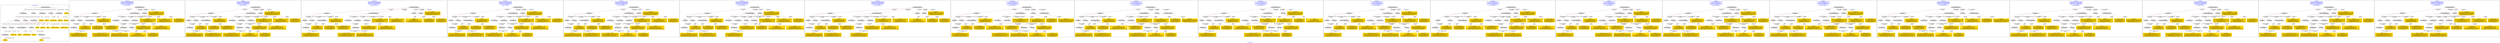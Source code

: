 digraph n0 {
fontcolor="blue"
remincross="true"
label="s21-s-met.json"
subgraph cluster_0 {
label="1-correct model"
n2[style="filled",color="white",fillcolor="lightgray",label="E12_Production1"];
n3[style="filled",color="white",fillcolor="lightgray",label="E21_Person1"];
n4[style="filled",color="white",fillcolor="lightgray",label="E55_Type1"];
n5[style="filled",color="white",fillcolor="lightgray",label="E52_Time-Span3"];
n6[style="filled",color="white",fillcolor="lightgray",label="E69_Death1"];
n7[style="filled",color="white",fillcolor="lightgray",label="E74_Group1"];
n8[style="filled",color="white",fillcolor="lightgray",label="E82_Actor_Appellation1"];
n9[style="filled",color="white",fillcolor="lightgray",label="E67_Birth1"];
n10[shape="plaintext",style="filled",fillcolor="gold",label="artistURI"];
n11[style="filled",color="white",fillcolor="lightgray",label="E22_Man-Made_Object1"];
n12[style="filled",color="white",fillcolor="lightgray",label="E35_Title1"];
n13[style="filled",color="white",fillcolor="lightgray",label="E8_Acquisition1"];
n14[style="filled",color="white",fillcolor="lightgray",label="E55_Type2"];
n15[style="filled",color="white",fillcolor="lightgray",label="E54_Dimension1"];
n16[shape="plaintext",style="filled",fillcolor="gold",label="objectURI"];
n17[shape="plaintext",style="filled",fillcolor="gold",label="artworkTitle"];
n18[style="filled",color="white",fillcolor="lightgray",label="E52_Time-Span1"];
n19[shape="plaintext",style="filled",fillcolor="gold",label="birthDate"];
n20[style="filled",color="white",fillcolor="lightgray",label="E52_Time-Span2"];
n21[shape="plaintext",style="filled",fillcolor="gold",label="deathDate"];
n22[shape="plaintext",style="filled",fillcolor="gold",label="dateOfStartOfCreation"];
n23[shape="plaintext",style="filled",fillcolor="gold",label="dateOfEndOfCreation"];
n24[shape="plaintext",style="filled",fillcolor="gold",label="dimensions"];
n25[shape="plaintext",style="filled",fillcolor="gold",label="medium_URI"];
n26[shape="plaintext",style="filled",fillcolor="gold",label="medium"];
n27[shape="plaintext",style="filled",fillcolor="gold",label="classification_URI"];
n28[shape="plaintext",style="filled",fillcolor="gold",label="classification"];
n29[shape="plaintext",style="filled",fillcolor="gold",label="nationality_URI"];
n30[shape="plaintext",style="filled",fillcolor="gold",label="nationality"];
n31[shape="plaintext",style="filled",fillcolor="gold",label="artistAppellationURI"];
n32[shape="plaintext",style="filled",fillcolor="gold",label="artistName"];
n33[shape="plaintext",style="filled",fillcolor="gold",label="creditLine"];
}
subgraph cluster_1 {
label="candidate 0\nlink coherence:0.8888888888888888\nnode coherence:0.9615384615384616\nconfidence:0.46919128909800273\nmapping score:0.5213543613232658\ncost:26.99836\n-precision:0.7-recall:0.61"
n35[style="filled",color="white",fillcolor="lightgray",label="E12_Production1"];
n36[style="filled",color="white",fillcolor="lightgray",label="E52_Time-Span2"];
n37[style="filled",color="white",fillcolor="lightgray",label="E55_Type1"];
n38[style="filled",color="white",fillcolor="lightgray",label="E21_Person1"];
n39[style="filled",color="white",fillcolor="lightgray",label="E67_Birth1"];
n40[style="filled",color="white",fillcolor="lightgray",label="E74_Group1"];
n41[style="filled",color="white",fillcolor="lightgray",label="E82_Actor_Appellation1"];
n42[style="filled",color="white",fillcolor="lightgray",label="E22_Man-Made_Object1"];
n43[style="filled",color="white",fillcolor="lightgray",label="E54_Dimension1"];
n44[style="filled",color="white",fillcolor="lightgray",label="E8_Acquisition1"];
n45[style="filled",color="white",fillcolor="lightgray",label="E33_Linguistic_Object2"];
n46[style="filled",color="white",fillcolor="lightgray",label="E55_Type2"];
n47[style="filled",color="white",fillcolor="lightgray",label="E52_Time-Span1"];
n48[shape="plaintext",style="filled",fillcolor="gold",label="classification_URI\n[E55_Type,classLink,0.625]\n[E74_Group,classLink,0.139]\n[E57_Material,classLink,0.12]\n[E55_Type,label,0.117]"];
n49[shape="plaintext",style="filled",fillcolor="gold",label="nationality\n[E74_Group,label,0.53]\n[E74_Group,classLink,0.308]\n[E55_Type,label,0.095]\n[E21_Person,P3_has_note,0.067]"];
n50[shape="plaintext",style="filled",fillcolor="gold",label="dateOfStartOfCreation\n[E52_Time-Span,P82_at_some_time_within,0.45]\n[E52_Time-Span,P82b_end_of_the_end,0.331]\n[E34_Inscription,P3_has_note,0.135]\n[E52_Time-Span,P82a_begin_of_the_begin,0.083]"];
n51[shape="plaintext",style="filled",fillcolor="gold",label="classification\n[E33_Linguistic_Object,P3_has_note,0.28]\n[E22_Man-Made_Object,P3_has_note,0.268]\n[E73_Information_Object,P3_has_note,0.25]\n[E8_Acquisition,P3_has_note,0.202]"];
n52[shape="plaintext",style="filled",fillcolor="gold",label="artworkTitle\n[E22_Man-Made_Object,P3_has_note,0.314]\n[E73_Information_Object,P3_has_note,0.264]\n[E35_Title,label,0.236]\n[E33_Linguistic_Object,P3_has_note,0.185]"];
n53[shape="plaintext",style="filled",fillcolor="gold",label="objectURI\n[E22_Man-Made_Object,classLink,0.621]\n[E8_Acquisition,classLink,0.314]\n[E38_Image,classLink,0.033]\n[E22_Man-Made_Object,P3_has_note,0.032]"];
n54[shape="plaintext",style="filled",fillcolor="gold",label="birthDate\n[E69_Death,P82_at_some_time_within,0.466]\n[E52_Time-Span,P82b_end_of_the_end,0.255]\n[E52_Time-Span,P82_at_some_time_within,0.172]\n[E52_Time-Span,P82a_begin_of_the_begin,0.106]"];
n55[shape="plaintext",style="filled",fillcolor="gold",label="dimensions\n[E54_Dimension,P3_has_note,0.805]\n[E22_Man-Made_Object,P3_has_note,0.077]\n[E34_Inscription,P3_has_note,0.062]\n[E8_Acquisition,P3_has_note,0.057]"];
n56[shape="plaintext",style="filled",fillcolor="gold",label="nationality_URI\n[E74_Group,classLink,0.694]\n[E55_Type,classLink,0.186]\n[E57_Material,classLink,0.082]\n[E55_Type,label,0.038]"];
n57[shape="plaintext",style="filled",fillcolor="gold",label="creditLine\n[E30_Right,P3_has_note,0.436]\n[E8_Acquisition,P3_has_note,0.359]\n[E82_Actor_Appellation,label,0.117]\n[E52_Time-Span,P82_at_some_time_within,0.088]"];
n58[shape="plaintext",style="filled",fillcolor="gold",label="artistURI\n[E21_Person,classLink,0.406]\n[E82_Actor_Appellation,classLink,0.34]\n[E39_Actor,classLink,0.202]\n[E30_Right,P3_has_note,0.052]"];
n59[shape="plaintext",style="filled",fillcolor="gold",label="artistAppellationURI\n[E82_Actor_Appellation,classLink,0.59]\n[E21_Person,classLink,0.372]\n[E39_Actor,classLink,0.03]\n[E30_Right,P3_has_note,0.008]"];
n60[shape="plaintext",style="filled",fillcolor="gold",label="medium\n[E55_Type,label,0.333]\n[E57_Material,label,0.29]\n[E29_Design_or_Procedure,P3_has_note,0.212]\n[E12_Production,P3_has_note,0.165]"];
n61[shape="plaintext",style="filled",fillcolor="gold",label="medium_URI\n[E74_Group,classLink,0.339]\n[E55_Type,classLink,0.324]\n[E57_Material,classLink,0.292]\n[E55_Type,label,0.045]"];
n62[shape="plaintext",style="filled",fillcolor="gold",label="dateOfEndOfCreation\n[E52_Time-Span,P82_at_some_time_within,0.45]\n[E52_Time-Span,P82b_end_of_the_end,0.331]\n[E34_Inscription,P3_has_note,0.135]\n[E52_Time-Span,P82a_begin_of_the_begin,0.083]"];
}
subgraph cluster_2 {
label="candidate 1\nlink coherence:0.8888888888888888\nnode coherence:0.9615384615384616\nconfidence:0.46919128909800273\nmapping score:0.5213543613232658\ncost:125.99836\n-precision:0.7-recall:0.61"
n64[style="filled",color="white",fillcolor="lightgray",label="E12_Production1"];
n65[style="filled",color="white",fillcolor="lightgray",label="E52_Time-Span2"];
n66[style="filled",color="white",fillcolor="lightgray",label="E55_Type1"];
n67[style="filled",color="white",fillcolor="lightgray",label="E21_Person1"];
n68[style="filled",color="white",fillcolor="lightgray",label="E67_Birth1"];
n69[style="filled",color="white",fillcolor="lightgray",label="E74_Group1"];
n70[style="filled",color="white",fillcolor="lightgray",label="E82_Actor_Appellation1"];
n71[style="filled",color="white",fillcolor="lightgray",label="E22_Man-Made_Object1"];
n72[style="filled",color="white",fillcolor="lightgray",label="E54_Dimension1"];
n73[style="filled",color="white",fillcolor="lightgray",label="E8_Acquisition1"];
n74[style="filled",color="white",fillcolor="lightgray",label="E33_Linguistic_Object2"];
n75[style="filled",color="white",fillcolor="lightgray",label="E55_Type2"];
n76[style="filled",color="white",fillcolor="lightgray",label="E52_Time-Span1"];
n77[shape="plaintext",style="filled",fillcolor="gold",label="classification_URI\n[E55_Type,classLink,0.625]\n[E74_Group,classLink,0.139]\n[E57_Material,classLink,0.12]\n[E55_Type,label,0.117]"];
n78[shape="plaintext",style="filled",fillcolor="gold",label="nationality\n[E74_Group,label,0.53]\n[E74_Group,classLink,0.308]\n[E55_Type,label,0.095]\n[E21_Person,P3_has_note,0.067]"];
n79[shape="plaintext",style="filled",fillcolor="gold",label="birthDate\n[E69_Death,P82_at_some_time_within,0.466]\n[E52_Time-Span,P82b_end_of_the_end,0.255]\n[E52_Time-Span,P82_at_some_time_within,0.172]\n[E52_Time-Span,P82a_begin_of_the_begin,0.106]"];
n80[shape="plaintext",style="filled",fillcolor="gold",label="dateOfEndOfCreation\n[E52_Time-Span,P82_at_some_time_within,0.45]\n[E52_Time-Span,P82b_end_of_the_end,0.331]\n[E34_Inscription,P3_has_note,0.135]\n[E52_Time-Span,P82a_begin_of_the_begin,0.083]"];
n81[shape="plaintext",style="filled",fillcolor="gold",label="classification\n[E33_Linguistic_Object,P3_has_note,0.28]\n[E22_Man-Made_Object,P3_has_note,0.268]\n[E73_Information_Object,P3_has_note,0.25]\n[E8_Acquisition,P3_has_note,0.202]"];
n82[shape="plaintext",style="filled",fillcolor="gold",label="artworkTitle\n[E22_Man-Made_Object,P3_has_note,0.314]\n[E73_Information_Object,P3_has_note,0.264]\n[E35_Title,label,0.236]\n[E33_Linguistic_Object,P3_has_note,0.185]"];
n83[shape="plaintext",style="filled",fillcolor="gold",label="objectURI\n[E22_Man-Made_Object,classLink,0.621]\n[E8_Acquisition,classLink,0.314]\n[E38_Image,classLink,0.033]\n[E22_Man-Made_Object,P3_has_note,0.032]"];
n84[shape="plaintext",style="filled",fillcolor="gold",label="dimensions\n[E54_Dimension,P3_has_note,0.805]\n[E22_Man-Made_Object,P3_has_note,0.077]\n[E34_Inscription,P3_has_note,0.062]\n[E8_Acquisition,P3_has_note,0.057]"];
n85[shape="plaintext",style="filled",fillcolor="gold",label="nationality_URI\n[E74_Group,classLink,0.694]\n[E55_Type,classLink,0.186]\n[E57_Material,classLink,0.082]\n[E55_Type,label,0.038]"];
n86[shape="plaintext",style="filled",fillcolor="gold",label="creditLine\n[E30_Right,P3_has_note,0.436]\n[E8_Acquisition,P3_has_note,0.359]\n[E82_Actor_Appellation,label,0.117]\n[E52_Time-Span,P82_at_some_time_within,0.088]"];
n87[shape="plaintext",style="filled",fillcolor="gold",label="artistURI\n[E21_Person,classLink,0.406]\n[E82_Actor_Appellation,classLink,0.34]\n[E39_Actor,classLink,0.202]\n[E30_Right,P3_has_note,0.052]"];
n88[shape="plaintext",style="filled",fillcolor="gold",label="artistAppellationURI\n[E82_Actor_Appellation,classLink,0.59]\n[E21_Person,classLink,0.372]\n[E39_Actor,classLink,0.03]\n[E30_Right,P3_has_note,0.008]"];
n89[shape="plaintext",style="filled",fillcolor="gold",label="medium\n[E55_Type,label,0.333]\n[E57_Material,label,0.29]\n[E29_Design_or_Procedure,P3_has_note,0.212]\n[E12_Production,P3_has_note,0.165]"];
n90[shape="plaintext",style="filled",fillcolor="gold",label="medium_URI\n[E74_Group,classLink,0.339]\n[E55_Type,classLink,0.324]\n[E57_Material,classLink,0.292]\n[E55_Type,label,0.045]"];
n91[shape="plaintext",style="filled",fillcolor="gold",label="dateOfStartOfCreation\n[E52_Time-Span,P82_at_some_time_within,0.45]\n[E52_Time-Span,P82b_end_of_the_end,0.331]\n[E34_Inscription,P3_has_note,0.135]\n[E52_Time-Span,P82a_begin_of_the_begin,0.083]"];
}
subgraph cluster_3 {
label="candidate 10\nlink coherence:0.8518518518518519\nnode coherence:0.9615384615384616\nconfidence:0.46919128909800273\nmapping score:0.5213543613232658\ncost:26.9985\n-precision:0.67-recall:0.58"
n93[style="filled",color="white",fillcolor="lightgray",label="E12_Production1"];
n94[style="filled",color="white",fillcolor="lightgray",label="E52_Time-Span2"];
n95[style="filled",color="white",fillcolor="lightgray",label="E21_Person1"];
n96[style="filled",color="white",fillcolor="lightgray",label="E67_Birth1"];
n97[style="filled",color="white",fillcolor="lightgray",label="E74_Group1"];
n98[style="filled",color="white",fillcolor="lightgray",label="E82_Actor_Appellation1"];
n99[style="filled",color="white",fillcolor="lightgray",label="E22_Man-Made_Object1"];
n100[style="filled",color="white",fillcolor="lightgray",label="E54_Dimension1"];
n101[style="filled",color="white",fillcolor="lightgray",label="E8_Acquisition1"];
n102[style="filled",color="white",fillcolor="lightgray",label="E33_Linguistic_Object2"];
n103[style="filled",color="white",fillcolor="lightgray",label="E55_Type1"];
n104[style="filled",color="white",fillcolor="lightgray",label="E55_Type2"];
n105[style="filled",color="white",fillcolor="lightgray",label="E52_Time-Span1"];
n106[shape="plaintext",style="filled",fillcolor="gold",label="classification_URI\n[E55_Type,classLink,0.625]\n[E74_Group,classLink,0.139]\n[E57_Material,classLink,0.12]\n[E55_Type,label,0.117]"];
n107[shape="plaintext",style="filled",fillcolor="gold",label="nationality\n[E74_Group,label,0.53]\n[E74_Group,classLink,0.308]\n[E55_Type,label,0.095]\n[E21_Person,P3_has_note,0.067]"];
n108[shape="plaintext",style="filled",fillcolor="gold",label="dateOfStartOfCreation\n[E52_Time-Span,P82_at_some_time_within,0.45]\n[E52_Time-Span,P82b_end_of_the_end,0.331]\n[E34_Inscription,P3_has_note,0.135]\n[E52_Time-Span,P82a_begin_of_the_begin,0.083]"];
n109[shape="plaintext",style="filled",fillcolor="gold",label="classification\n[E33_Linguistic_Object,P3_has_note,0.28]\n[E22_Man-Made_Object,P3_has_note,0.268]\n[E73_Information_Object,P3_has_note,0.25]\n[E8_Acquisition,P3_has_note,0.202]"];
n110[shape="plaintext",style="filled",fillcolor="gold",label="artworkTitle\n[E22_Man-Made_Object,P3_has_note,0.314]\n[E73_Information_Object,P3_has_note,0.264]\n[E35_Title,label,0.236]\n[E33_Linguistic_Object,P3_has_note,0.185]"];
n111[shape="plaintext",style="filled",fillcolor="gold",label="objectURI\n[E22_Man-Made_Object,classLink,0.621]\n[E8_Acquisition,classLink,0.314]\n[E38_Image,classLink,0.033]\n[E22_Man-Made_Object,P3_has_note,0.032]"];
n112[shape="plaintext",style="filled",fillcolor="gold",label="birthDate\n[E69_Death,P82_at_some_time_within,0.466]\n[E52_Time-Span,P82b_end_of_the_end,0.255]\n[E52_Time-Span,P82_at_some_time_within,0.172]\n[E52_Time-Span,P82a_begin_of_the_begin,0.106]"];
n113[shape="plaintext",style="filled",fillcolor="gold",label="dimensions\n[E54_Dimension,P3_has_note,0.805]\n[E22_Man-Made_Object,P3_has_note,0.077]\n[E34_Inscription,P3_has_note,0.062]\n[E8_Acquisition,P3_has_note,0.057]"];
n114[shape="plaintext",style="filled",fillcolor="gold",label="nationality_URI\n[E74_Group,classLink,0.694]\n[E55_Type,classLink,0.186]\n[E57_Material,classLink,0.082]\n[E55_Type,label,0.038]"];
n115[shape="plaintext",style="filled",fillcolor="gold",label="creditLine\n[E30_Right,P3_has_note,0.436]\n[E8_Acquisition,P3_has_note,0.359]\n[E82_Actor_Appellation,label,0.117]\n[E52_Time-Span,P82_at_some_time_within,0.088]"];
n116[shape="plaintext",style="filled",fillcolor="gold",label="artistURI\n[E21_Person,classLink,0.406]\n[E82_Actor_Appellation,classLink,0.34]\n[E39_Actor,classLink,0.202]\n[E30_Right,P3_has_note,0.052]"];
n117[shape="plaintext",style="filled",fillcolor="gold",label="artistAppellationURI\n[E82_Actor_Appellation,classLink,0.59]\n[E21_Person,classLink,0.372]\n[E39_Actor,classLink,0.03]\n[E30_Right,P3_has_note,0.008]"];
n118[shape="plaintext",style="filled",fillcolor="gold",label="medium\n[E55_Type,label,0.333]\n[E57_Material,label,0.29]\n[E29_Design_or_Procedure,P3_has_note,0.212]\n[E12_Production,P3_has_note,0.165]"];
n119[shape="plaintext",style="filled",fillcolor="gold",label="medium_URI\n[E74_Group,classLink,0.339]\n[E55_Type,classLink,0.324]\n[E57_Material,classLink,0.292]\n[E55_Type,label,0.045]"];
n120[shape="plaintext",style="filled",fillcolor="gold",label="dateOfEndOfCreation\n[E52_Time-Span,P82_at_some_time_within,0.45]\n[E52_Time-Span,P82b_end_of_the_end,0.331]\n[E34_Inscription,P3_has_note,0.135]\n[E52_Time-Span,P82a_begin_of_the_begin,0.083]"];
}
subgraph cluster_4 {
label="candidate 11\nlink coherence:0.8518518518518519\nnode coherence:0.9615384615384616\nconfidence:0.46919128909800273\nmapping score:0.5213543613232658\ncost:125.99836\n-precision:0.7-recall:0.61"
n122[style="filled",color="white",fillcolor="lightgray",label="E12_Production1"];
n123[style="filled",color="white",fillcolor="lightgray",label="E52_Time-Span2"];
n124[style="filled",color="white",fillcolor="lightgray",label="E55_Type1"];
n125[style="filled",color="white",fillcolor="lightgray",label="E21_Person1"];
n126[style="filled",color="white",fillcolor="lightgray",label="E67_Birth1"];
n127[style="filled",color="white",fillcolor="lightgray",label="E74_Group1"];
n128[style="filled",color="white",fillcolor="lightgray",label="E82_Actor_Appellation1"];
n129[style="filled",color="white",fillcolor="lightgray",label="E22_Man-Made_Object1"];
n130[style="filled",color="white",fillcolor="lightgray",label="E54_Dimension1"];
n131[style="filled",color="white",fillcolor="lightgray",label="E8_Acquisition1"];
n132[style="filled",color="white",fillcolor="lightgray",label="E33_Linguistic_Object2"];
n133[style="filled",color="white",fillcolor="lightgray",label="E55_Type2"];
n134[style="filled",color="white",fillcolor="lightgray",label="E52_Time-Span1"];
n135[shape="plaintext",style="filled",fillcolor="gold",label="classification_URI\n[E55_Type,classLink,0.625]\n[E74_Group,classLink,0.139]\n[E57_Material,classLink,0.12]\n[E55_Type,label,0.117]"];
n136[shape="plaintext",style="filled",fillcolor="gold",label="nationality\n[E74_Group,label,0.53]\n[E74_Group,classLink,0.308]\n[E55_Type,label,0.095]\n[E21_Person,P3_has_note,0.067]"];
n137[shape="plaintext",style="filled",fillcolor="gold",label="birthDate\n[E69_Death,P82_at_some_time_within,0.466]\n[E52_Time-Span,P82b_end_of_the_end,0.255]\n[E52_Time-Span,P82_at_some_time_within,0.172]\n[E52_Time-Span,P82a_begin_of_the_begin,0.106]"];
n138[shape="plaintext",style="filled",fillcolor="gold",label="dateOfEndOfCreation\n[E52_Time-Span,P82_at_some_time_within,0.45]\n[E52_Time-Span,P82b_end_of_the_end,0.331]\n[E34_Inscription,P3_has_note,0.135]\n[E52_Time-Span,P82a_begin_of_the_begin,0.083]"];
n139[shape="plaintext",style="filled",fillcolor="gold",label="classification\n[E33_Linguistic_Object,P3_has_note,0.28]\n[E22_Man-Made_Object,P3_has_note,0.268]\n[E73_Information_Object,P3_has_note,0.25]\n[E8_Acquisition,P3_has_note,0.202]"];
n140[shape="plaintext",style="filled",fillcolor="gold",label="artworkTitle\n[E22_Man-Made_Object,P3_has_note,0.314]\n[E73_Information_Object,P3_has_note,0.264]\n[E35_Title,label,0.236]\n[E33_Linguistic_Object,P3_has_note,0.185]"];
n141[shape="plaintext",style="filled",fillcolor="gold",label="creditLine\n[E30_Right,P3_has_note,0.436]\n[E8_Acquisition,P3_has_note,0.359]\n[E82_Actor_Appellation,label,0.117]\n[E52_Time-Span,P82_at_some_time_within,0.088]"];
n142[shape="plaintext",style="filled",fillcolor="gold",label="objectURI\n[E22_Man-Made_Object,classLink,0.621]\n[E8_Acquisition,classLink,0.314]\n[E38_Image,classLink,0.033]\n[E22_Man-Made_Object,P3_has_note,0.032]"];
n143[shape="plaintext",style="filled",fillcolor="gold",label="dimensions\n[E54_Dimension,P3_has_note,0.805]\n[E22_Man-Made_Object,P3_has_note,0.077]\n[E34_Inscription,P3_has_note,0.062]\n[E8_Acquisition,P3_has_note,0.057]"];
n144[shape="plaintext",style="filled",fillcolor="gold",label="nationality_URI\n[E74_Group,classLink,0.694]\n[E55_Type,classLink,0.186]\n[E57_Material,classLink,0.082]\n[E55_Type,label,0.038]"];
n145[shape="plaintext",style="filled",fillcolor="gold",label="artistURI\n[E21_Person,classLink,0.406]\n[E82_Actor_Appellation,classLink,0.34]\n[E39_Actor,classLink,0.202]\n[E30_Right,P3_has_note,0.052]"];
n146[shape="plaintext",style="filled",fillcolor="gold",label="artistAppellationURI\n[E82_Actor_Appellation,classLink,0.59]\n[E21_Person,classLink,0.372]\n[E39_Actor,classLink,0.03]\n[E30_Right,P3_has_note,0.008]"];
n147[shape="plaintext",style="filled",fillcolor="gold",label="medium\n[E55_Type,label,0.333]\n[E57_Material,label,0.29]\n[E29_Design_or_Procedure,P3_has_note,0.212]\n[E12_Production,P3_has_note,0.165]"];
n148[shape="plaintext",style="filled",fillcolor="gold",label="medium_URI\n[E74_Group,classLink,0.339]\n[E55_Type,classLink,0.324]\n[E57_Material,classLink,0.292]\n[E55_Type,label,0.045]"];
n149[shape="plaintext",style="filled",fillcolor="gold",label="dateOfStartOfCreation\n[E52_Time-Span,P82_at_some_time_within,0.45]\n[E52_Time-Span,P82b_end_of_the_end,0.331]\n[E34_Inscription,P3_has_note,0.135]\n[E52_Time-Span,P82a_begin_of_the_begin,0.083]"];
}
subgraph cluster_5 {
label="candidate 12\nlink coherence:0.8518518518518519\nnode coherence:0.9615384615384616\nconfidence:0.46919128909800273\nmapping score:0.5213543613232658\ncost:125.99838\n-precision:0.7-recall:0.61"
n151[style="filled",color="white",fillcolor="lightgray",label="E12_Production1"];
n152[style="filled",color="white",fillcolor="lightgray",label="E52_Time-Span2"];
n153[style="filled",color="white",fillcolor="lightgray",label="E55_Type1"];
n154[style="filled",color="white",fillcolor="lightgray",label="E21_Person1"];
n155[style="filled",color="white",fillcolor="lightgray",label="E67_Birth1"];
n156[style="filled",color="white",fillcolor="lightgray",label="E74_Group1"];
n157[style="filled",color="white",fillcolor="lightgray",label="E82_Actor_Appellation1"];
n158[style="filled",color="white",fillcolor="lightgray",label="E22_Man-Made_Object1"];
n159[style="filled",color="white",fillcolor="lightgray",label="E54_Dimension1"];
n160[style="filled",color="white",fillcolor="lightgray",label="E8_Acquisition1"];
n161[style="filled",color="white",fillcolor="lightgray",label="E33_Linguistic_Object2"];
n162[style="filled",color="white",fillcolor="lightgray",label="E55_Type3"];
n163[style="filled",color="white",fillcolor="lightgray",label="E52_Time-Span1"];
n164[shape="plaintext",style="filled",fillcolor="gold",label="nationality\n[E74_Group,label,0.53]\n[E74_Group,classLink,0.308]\n[E55_Type,label,0.095]\n[E21_Person,P3_has_note,0.067]"];
n165[shape="plaintext",style="filled",fillcolor="gold",label="birthDate\n[E69_Death,P82_at_some_time_within,0.466]\n[E52_Time-Span,P82b_end_of_the_end,0.255]\n[E52_Time-Span,P82_at_some_time_within,0.172]\n[E52_Time-Span,P82a_begin_of_the_begin,0.106]"];
n166[shape="plaintext",style="filled",fillcolor="gold",label="classification_URI\n[E55_Type,classLink,0.625]\n[E74_Group,classLink,0.139]\n[E57_Material,classLink,0.12]\n[E55_Type,label,0.117]"];
n167[shape="plaintext",style="filled",fillcolor="gold",label="dateOfEndOfCreation\n[E52_Time-Span,P82_at_some_time_within,0.45]\n[E52_Time-Span,P82b_end_of_the_end,0.331]\n[E34_Inscription,P3_has_note,0.135]\n[E52_Time-Span,P82a_begin_of_the_begin,0.083]"];
n168[shape="plaintext",style="filled",fillcolor="gold",label="classification\n[E33_Linguistic_Object,P3_has_note,0.28]\n[E22_Man-Made_Object,P3_has_note,0.268]\n[E73_Information_Object,P3_has_note,0.25]\n[E8_Acquisition,P3_has_note,0.202]"];
n169[shape="plaintext",style="filled",fillcolor="gold",label="artworkTitle\n[E22_Man-Made_Object,P3_has_note,0.314]\n[E73_Information_Object,P3_has_note,0.264]\n[E35_Title,label,0.236]\n[E33_Linguistic_Object,P3_has_note,0.185]"];
n170[shape="plaintext",style="filled",fillcolor="gold",label="objectURI\n[E22_Man-Made_Object,classLink,0.621]\n[E8_Acquisition,classLink,0.314]\n[E38_Image,classLink,0.033]\n[E22_Man-Made_Object,P3_has_note,0.032]"];
n171[shape="plaintext",style="filled",fillcolor="gold",label="dimensions\n[E54_Dimension,P3_has_note,0.805]\n[E22_Man-Made_Object,P3_has_note,0.077]\n[E34_Inscription,P3_has_note,0.062]\n[E8_Acquisition,P3_has_note,0.057]"];
n172[shape="plaintext",style="filled",fillcolor="gold",label="nationality_URI\n[E74_Group,classLink,0.694]\n[E55_Type,classLink,0.186]\n[E57_Material,classLink,0.082]\n[E55_Type,label,0.038]"];
n173[shape="plaintext",style="filled",fillcolor="gold",label="creditLine\n[E30_Right,P3_has_note,0.436]\n[E8_Acquisition,P3_has_note,0.359]\n[E82_Actor_Appellation,label,0.117]\n[E52_Time-Span,P82_at_some_time_within,0.088]"];
n174[shape="plaintext",style="filled",fillcolor="gold",label="artistURI\n[E21_Person,classLink,0.406]\n[E82_Actor_Appellation,classLink,0.34]\n[E39_Actor,classLink,0.202]\n[E30_Right,P3_has_note,0.052]"];
n175[shape="plaintext",style="filled",fillcolor="gold",label="artistAppellationURI\n[E82_Actor_Appellation,classLink,0.59]\n[E21_Person,classLink,0.372]\n[E39_Actor,classLink,0.03]\n[E30_Right,P3_has_note,0.008]"];
n176[shape="plaintext",style="filled",fillcolor="gold",label="medium\n[E55_Type,label,0.333]\n[E57_Material,label,0.29]\n[E29_Design_or_Procedure,P3_has_note,0.212]\n[E12_Production,P3_has_note,0.165]"];
n177[shape="plaintext",style="filled",fillcolor="gold",label="medium_URI\n[E74_Group,classLink,0.339]\n[E55_Type,classLink,0.324]\n[E57_Material,classLink,0.292]\n[E55_Type,label,0.045]"];
n178[shape="plaintext",style="filled",fillcolor="gold",label="dateOfStartOfCreation\n[E52_Time-Span,P82_at_some_time_within,0.45]\n[E52_Time-Span,P82b_end_of_the_end,0.331]\n[E34_Inscription,P3_has_note,0.135]\n[E52_Time-Span,P82a_begin_of_the_begin,0.083]"];
}
subgraph cluster_6 {
label="candidate 13\nlink coherence:0.8518518518518519\nnode coherence:0.9615384615384616\nconfidence:0.46919128909800273\nmapping score:0.5213543613232658\ncost:125.99844\n-precision:0.67-recall:0.58"
n180[style="filled",color="white",fillcolor="lightgray",label="E12_Production1"];
n181[style="filled",color="white",fillcolor="lightgray",label="E52_Time-Span2"];
n182[style="filled",color="white",fillcolor="lightgray",label="E21_Person1"];
n183[style="filled",color="white",fillcolor="lightgray",label="E67_Birth1"];
n184[style="filled",color="white",fillcolor="lightgray",label="E74_Group1"];
n185[style="filled",color="white",fillcolor="lightgray",label="E82_Actor_Appellation1"];
n186[style="filled",color="white",fillcolor="lightgray",label="E22_Man-Made_Object1"];
n187[style="filled",color="white",fillcolor="lightgray",label="E54_Dimension1"];
n188[style="filled",color="white",fillcolor="lightgray",label="E55_Type2"];
n189[style="filled",color="white",fillcolor="lightgray",label="E8_Acquisition1"];
n190[style="filled",color="white",fillcolor="lightgray",label="E33_Linguistic_Object2"];
n191[style="filled",color="white",fillcolor="lightgray",label="E55_Type3"];
n192[style="filled",color="white",fillcolor="lightgray",label="E52_Time-Span1"];
n193[shape="plaintext",style="filled",fillcolor="gold",label="medium_URI\n[E74_Group,classLink,0.339]\n[E55_Type,classLink,0.324]\n[E57_Material,classLink,0.292]\n[E55_Type,label,0.045]"];
n194[shape="plaintext",style="filled",fillcolor="gold",label="nationality\n[E74_Group,label,0.53]\n[E74_Group,classLink,0.308]\n[E55_Type,label,0.095]\n[E21_Person,P3_has_note,0.067]"];
n195[shape="plaintext",style="filled",fillcolor="gold",label="birthDate\n[E69_Death,P82_at_some_time_within,0.466]\n[E52_Time-Span,P82b_end_of_the_end,0.255]\n[E52_Time-Span,P82_at_some_time_within,0.172]\n[E52_Time-Span,P82a_begin_of_the_begin,0.106]"];
n196[shape="plaintext",style="filled",fillcolor="gold",label="classification_URI\n[E55_Type,classLink,0.625]\n[E74_Group,classLink,0.139]\n[E57_Material,classLink,0.12]\n[E55_Type,label,0.117]"];
n197[shape="plaintext",style="filled",fillcolor="gold",label="dateOfEndOfCreation\n[E52_Time-Span,P82_at_some_time_within,0.45]\n[E52_Time-Span,P82b_end_of_the_end,0.331]\n[E34_Inscription,P3_has_note,0.135]\n[E52_Time-Span,P82a_begin_of_the_begin,0.083]"];
n198[shape="plaintext",style="filled",fillcolor="gold",label="classification\n[E33_Linguistic_Object,P3_has_note,0.28]\n[E22_Man-Made_Object,P3_has_note,0.268]\n[E73_Information_Object,P3_has_note,0.25]\n[E8_Acquisition,P3_has_note,0.202]"];
n199[shape="plaintext",style="filled",fillcolor="gold",label="artworkTitle\n[E22_Man-Made_Object,P3_has_note,0.314]\n[E73_Information_Object,P3_has_note,0.264]\n[E35_Title,label,0.236]\n[E33_Linguistic_Object,P3_has_note,0.185]"];
n200[shape="plaintext",style="filled",fillcolor="gold",label="objectURI\n[E22_Man-Made_Object,classLink,0.621]\n[E8_Acquisition,classLink,0.314]\n[E38_Image,classLink,0.033]\n[E22_Man-Made_Object,P3_has_note,0.032]"];
n201[shape="plaintext",style="filled",fillcolor="gold",label="medium\n[E55_Type,label,0.333]\n[E57_Material,label,0.29]\n[E29_Design_or_Procedure,P3_has_note,0.212]\n[E12_Production,P3_has_note,0.165]"];
n202[shape="plaintext",style="filled",fillcolor="gold",label="dimensions\n[E54_Dimension,P3_has_note,0.805]\n[E22_Man-Made_Object,P3_has_note,0.077]\n[E34_Inscription,P3_has_note,0.062]\n[E8_Acquisition,P3_has_note,0.057]"];
n203[shape="plaintext",style="filled",fillcolor="gold",label="nationality_URI\n[E74_Group,classLink,0.694]\n[E55_Type,classLink,0.186]\n[E57_Material,classLink,0.082]\n[E55_Type,label,0.038]"];
n204[shape="plaintext",style="filled",fillcolor="gold",label="creditLine\n[E30_Right,P3_has_note,0.436]\n[E8_Acquisition,P3_has_note,0.359]\n[E82_Actor_Appellation,label,0.117]\n[E52_Time-Span,P82_at_some_time_within,0.088]"];
n205[shape="plaintext",style="filled",fillcolor="gold",label="artistURI\n[E21_Person,classLink,0.406]\n[E82_Actor_Appellation,classLink,0.34]\n[E39_Actor,classLink,0.202]\n[E30_Right,P3_has_note,0.052]"];
n206[shape="plaintext",style="filled",fillcolor="gold",label="artistAppellationURI\n[E82_Actor_Appellation,classLink,0.59]\n[E21_Person,classLink,0.372]\n[E39_Actor,classLink,0.03]\n[E30_Right,P3_has_note,0.008]"];
n207[shape="plaintext",style="filled",fillcolor="gold",label="dateOfStartOfCreation\n[E52_Time-Span,P82_at_some_time_within,0.45]\n[E52_Time-Span,P82b_end_of_the_end,0.331]\n[E34_Inscription,P3_has_note,0.135]\n[E52_Time-Span,P82a_begin_of_the_begin,0.083]"];
}
subgraph cluster_7 {
label="candidate 14\nlink coherence:0.8518518518518519\nnode coherence:0.9615384615384616\nconfidence:0.46919128909800273\nmapping score:0.5213543613232658\ncost:125.9985\n-precision:0.67-recall:0.58"
n209[style="filled",color="white",fillcolor="lightgray",label="E12_Production1"];
n210[style="filled",color="white",fillcolor="lightgray",label="E52_Time-Span2"];
n211[style="filled",color="white",fillcolor="lightgray",label="E21_Person1"];
n212[style="filled",color="white",fillcolor="lightgray",label="E67_Birth1"];
n213[style="filled",color="white",fillcolor="lightgray",label="E74_Group1"];
n214[style="filled",color="white",fillcolor="lightgray",label="E82_Actor_Appellation1"];
n215[style="filled",color="white",fillcolor="lightgray",label="E22_Man-Made_Object1"];
n216[style="filled",color="white",fillcolor="lightgray",label="E54_Dimension1"];
n217[style="filled",color="white",fillcolor="lightgray",label="E8_Acquisition1"];
n218[style="filled",color="white",fillcolor="lightgray",label="E33_Linguistic_Object2"];
n219[style="filled",color="white",fillcolor="lightgray",label="E55_Type1"];
n220[style="filled",color="white",fillcolor="lightgray",label="E55_Type2"];
n221[style="filled",color="white",fillcolor="lightgray",label="E52_Time-Span1"];
n222[shape="plaintext",style="filled",fillcolor="gold",label="classification_URI\n[E55_Type,classLink,0.625]\n[E74_Group,classLink,0.139]\n[E57_Material,classLink,0.12]\n[E55_Type,label,0.117]"];
n223[shape="plaintext",style="filled",fillcolor="gold",label="nationality\n[E74_Group,label,0.53]\n[E74_Group,classLink,0.308]\n[E55_Type,label,0.095]\n[E21_Person,P3_has_note,0.067]"];
n224[shape="plaintext",style="filled",fillcolor="gold",label="birthDate\n[E69_Death,P82_at_some_time_within,0.466]\n[E52_Time-Span,P82b_end_of_the_end,0.255]\n[E52_Time-Span,P82_at_some_time_within,0.172]\n[E52_Time-Span,P82a_begin_of_the_begin,0.106]"];
n225[shape="plaintext",style="filled",fillcolor="gold",label="dateOfEndOfCreation\n[E52_Time-Span,P82_at_some_time_within,0.45]\n[E52_Time-Span,P82b_end_of_the_end,0.331]\n[E34_Inscription,P3_has_note,0.135]\n[E52_Time-Span,P82a_begin_of_the_begin,0.083]"];
n226[shape="plaintext",style="filled",fillcolor="gold",label="classification\n[E33_Linguistic_Object,P3_has_note,0.28]\n[E22_Man-Made_Object,P3_has_note,0.268]\n[E73_Information_Object,P3_has_note,0.25]\n[E8_Acquisition,P3_has_note,0.202]"];
n227[shape="plaintext",style="filled",fillcolor="gold",label="artworkTitle\n[E22_Man-Made_Object,P3_has_note,0.314]\n[E73_Information_Object,P3_has_note,0.264]\n[E35_Title,label,0.236]\n[E33_Linguistic_Object,P3_has_note,0.185]"];
n228[shape="plaintext",style="filled",fillcolor="gold",label="objectURI\n[E22_Man-Made_Object,classLink,0.621]\n[E8_Acquisition,classLink,0.314]\n[E38_Image,classLink,0.033]\n[E22_Man-Made_Object,P3_has_note,0.032]"];
n229[shape="plaintext",style="filled",fillcolor="gold",label="dimensions\n[E54_Dimension,P3_has_note,0.805]\n[E22_Man-Made_Object,P3_has_note,0.077]\n[E34_Inscription,P3_has_note,0.062]\n[E8_Acquisition,P3_has_note,0.057]"];
n230[shape="plaintext",style="filled",fillcolor="gold",label="nationality_URI\n[E74_Group,classLink,0.694]\n[E55_Type,classLink,0.186]\n[E57_Material,classLink,0.082]\n[E55_Type,label,0.038]"];
n231[shape="plaintext",style="filled",fillcolor="gold",label="creditLine\n[E30_Right,P3_has_note,0.436]\n[E8_Acquisition,P3_has_note,0.359]\n[E82_Actor_Appellation,label,0.117]\n[E52_Time-Span,P82_at_some_time_within,0.088]"];
n232[shape="plaintext",style="filled",fillcolor="gold",label="artistURI\n[E21_Person,classLink,0.406]\n[E82_Actor_Appellation,classLink,0.34]\n[E39_Actor,classLink,0.202]\n[E30_Right,P3_has_note,0.052]"];
n233[shape="plaintext",style="filled",fillcolor="gold",label="artistAppellationURI\n[E82_Actor_Appellation,classLink,0.59]\n[E21_Person,classLink,0.372]\n[E39_Actor,classLink,0.03]\n[E30_Right,P3_has_note,0.008]"];
n234[shape="plaintext",style="filled",fillcolor="gold",label="medium\n[E55_Type,label,0.333]\n[E57_Material,label,0.29]\n[E29_Design_or_Procedure,P3_has_note,0.212]\n[E12_Production,P3_has_note,0.165]"];
n235[shape="plaintext",style="filled",fillcolor="gold",label="medium_URI\n[E74_Group,classLink,0.339]\n[E55_Type,classLink,0.324]\n[E57_Material,classLink,0.292]\n[E55_Type,label,0.045]"];
n236[shape="plaintext",style="filled",fillcolor="gold",label="dateOfStartOfCreation\n[E52_Time-Span,P82_at_some_time_within,0.45]\n[E52_Time-Span,P82b_end_of_the_end,0.331]\n[E34_Inscription,P3_has_note,0.135]\n[E52_Time-Span,P82a_begin_of_the_begin,0.083]"];
}
subgraph cluster_8 {
label="candidate 15\nlink coherence:0.8518518518518519\nnode coherence:0.96\nconfidence:0.4530231878396338\nmapping score:0.5265632848354335\ncost:125.99854\n-precision:0.63-recall:0.55"
n238[style="filled",color="white",fillcolor="lightgray",label="E12_Production1"];
n239[style="filled",color="white",fillcolor="lightgray",label="E52_Time-Span2"];
n240[style="filled",color="white",fillcolor="lightgray",label="E55_Type1"];
n241[style="filled",color="white",fillcolor="lightgray",label="E21_Person1"];
n242[style="filled",color="white",fillcolor="lightgray",label="E67_Birth1"];
n243[style="filled",color="white",fillcolor="lightgray",label="E74_Group1"];
n244[style="filled",color="white",fillcolor="lightgray",label="E82_Actor_Appellation1"];
n245[style="filled",color="white",fillcolor="lightgray",label="E22_Man-Made_Object1"];
n246[style="filled",color="white",fillcolor="lightgray",label="E54_Dimension1"];
n247[style="filled",color="white",fillcolor="lightgray",label="E33_Linguistic_Object1"];
n248[style="filled",color="white",fillcolor="lightgray",label="E55_Type3"];
n249[style="filled",color="white",fillcolor="lightgray",label="E52_Time-Span1"];
n250[style="filled",color="white",fillcolor="lightgray",label="E33_Linguistic_Object2"];
n251[shape="plaintext",style="filled",fillcolor="gold",label="nationality\n[E74_Group,label,0.53]\n[E74_Group,classLink,0.308]\n[E55_Type,label,0.095]\n[E21_Person,P3_has_note,0.067]"];
n252[shape="plaintext",style="filled",fillcolor="gold",label="classification_URI\n[E55_Type,classLink,0.625]\n[E74_Group,classLink,0.139]\n[E57_Material,classLink,0.12]\n[E55_Type,label,0.117]"];
n253[shape="plaintext",style="filled",fillcolor="gold",label="dateOfStartOfCreation\n[E52_Time-Span,P82_at_some_time_within,0.45]\n[E52_Time-Span,P82b_end_of_the_end,0.331]\n[E34_Inscription,P3_has_note,0.135]\n[E52_Time-Span,P82a_begin_of_the_begin,0.083]"];
n254[shape="plaintext",style="filled",fillcolor="gold",label="classification\n[E33_Linguistic_Object,P3_has_note,0.28]\n[E22_Man-Made_Object,P3_has_note,0.268]\n[E73_Information_Object,P3_has_note,0.25]\n[E8_Acquisition,P3_has_note,0.202]"];
n255[shape="plaintext",style="filled",fillcolor="gold",label="artworkTitle\n[E22_Man-Made_Object,P3_has_note,0.314]\n[E73_Information_Object,P3_has_note,0.264]\n[E35_Title,label,0.236]\n[E33_Linguistic_Object,P3_has_note,0.185]"];
n256[shape="plaintext",style="filled",fillcolor="gold",label="creditLine\n[E30_Right,P3_has_note,0.436]\n[E8_Acquisition,P3_has_note,0.359]\n[E82_Actor_Appellation,label,0.117]\n[E52_Time-Span,P82_at_some_time_within,0.088]"];
n257[shape="plaintext",style="filled",fillcolor="gold",label="objectURI\n[E22_Man-Made_Object,classLink,0.621]\n[E8_Acquisition,classLink,0.314]\n[E38_Image,classLink,0.033]\n[E22_Man-Made_Object,P3_has_note,0.032]"];
n258[shape="plaintext",style="filled",fillcolor="gold",label="birthDate\n[E69_Death,P82_at_some_time_within,0.466]\n[E52_Time-Span,P82b_end_of_the_end,0.255]\n[E52_Time-Span,P82_at_some_time_within,0.172]\n[E52_Time-Span,P82a_begin_of_the_begin,0.106]"];
n259[shape="plaintext",style="filled",fillcolor="gold",label="dimensions\n[E54_Dimension,P3_has_note,0.805]\n[E22_Man-Made_Object,P3_has_note,0.077]\n[E34_Inscription,P3_has_note,0.062]\n[E8_Acquisition,P3_has_note,0.057]"];
n260[shape="plaintext",style="filled",fillcolor="gold",label="nationality_URI\n[E74_Group,classLink,0.694]\n[E55_Type,classLink,0.186]\n[E57_Material,classLink,0.082]\n[E55_Type,label,0.038]"];
n261[shape="plaintext",style="filled",fillcolor="gold",label="artistURI\n[E21_Person,classLink,0.406]\n[E82_Actor_Appellation,classLink,0.34]\n[E39_Actor,classLink,0.202]\n[E30_Right,P3_has_note,0.052]"];
n262[shape="plaintext",style="filled",fillcolor="gold",label="artistAppellationURI\n[E82_Actor_Appellation,classLink,0.59]\n[E21_Person,classLink,0.372]\n[E39_Actor,classLink,0.03]\n[E30_Right,P3_has_note,0.008]"];
n263[shape="plaintext",style="filled",fillcolor="gold",label="medium\n[E55_Type,label,0.333]\n[E57_Material,label,0.29]\n[E29_Design_or_Procedure,P3_has_note,0.212]\n[E12_Production,P3_has_note,0.165]"];
n264[shape="plaintext",style="filled",fillcolor="gold",label="medium_URI\n[E74_Group,classLink,0.339]\n[E55_Type,classLink,0.324]\n[E57_Material,classLink,0.292]\n[E55_Type,label,0.045]"];
n265[shape="plaintext",style="filled",fillcolor="gold",label="dateOfEndOfCreation\n[E52_Time-Span,P82_at_some_time_within,0.45]\n[E52_Time-Span,P82b_end_of_the_end,0.331]\n[E34_Inscription,P3_has_note,0.135]\n[E52_Time-Span,P82a_begin_of_the_begin,0.083]"];
}
subgraph cluster_9 {
label="candidate 16\nlink coherence:0.8518518518518519\nnode coherence:0.96\nconfidence:0.4530231878396338\nmapping score:0.5265632848354335\ncost:224.99854\n-precision:0.63-recall:0.55"
n267[style="filled",color="white",fillcolor="lightgray",label="E12_Production1"];
n268[style="filled",color="white",fillcolor="lightgray",label="E52_Time-Span2"];
n269[style="filled",color="white",fillcolor="lightgray",label="E55_Type1"];
n270[style="filled",color="white",fillcolor="lightgray",label="E21_Person1"];
n271[style="filled",color="white",fillcolor="lightgray",label="E67_Birth1"];
n272[style="filled",color="white",fillcolor="lightgray",label="E74_Group1"];
n273[style="filled",color="white",fillcolor="lightgray",label="E82_Actor_Appellation1"];
n274[style="filled",color="white",fillcolor="lightgray",label="E22_Man-Made_Object1"];
n275[style="filled",color="white",fillcolor="lightgray",label="E54_Dimension1"];
n276[style="filled",color="white",fillcolor="lightgray",label="E33_Linguistic_Object1"];
n277[style="filled",color="white",fillcolor="lightgray",label="E55_Type3"];
n278[style="filled",color="white",fillcolor="lightgray",label="E52_Time-Span1"];
n279[style="filled",color="white",fillcolor="lightgray",label="E33_Linguistic_Object2"];
n280[shape="plaintext",style="filled",fillcolor="gold",label="nationality\n[E74_Group,label,0.53]\n[E74_Group,classLink,0.308]\n[E55_Type,label,0.095]\n[E21_Person,P3_has_note,0.067]"];
n281[shape="plaintext",style="filled",fillcolor="gold",label="birthDate\n[E69_Death,P82_at_some_time_within,0.466]\n[E52_Time-Span,P82b_end_of_the_end,0.255]\n[E52_Time-Span,P82_at_some_time_within,0.172]\n[E52_Time-Span,P82a_begin_of_the_begin,0.106]"];
n282[shape="plaintext",style="filled",fillcolor="gold",label="classification_URI\n[E55_Type,classLink,0.625]\n[E74_Group,classLink,0.139]\n[E57_Material,classLink,0.12]\n[E55_Type,label,0.117]"];
n283[shape="plaintext",style="filled",fillcolor="gold",label="dateOfEndOfCreation\n[E52_Time-Span,P82_at_some_time_within,0.45]\n[E52_Time-Span,P82b_end_of_the_end,0.331]\n[E34_Inscription,P3_has_note,0.135]\n[E52_Time-Span,P82a_begin_of_the_begin,0.083]"];
n284[shape="plaintext",style="filled",fillcolor="gold",label="classification\n[E33_Linguistic_Object,P3_has_note,0.28]\n[E22_Man-Made_Object,P3_has_note,0.268]\n[E73_Information_Object,P3_has_note,0.25]\n[E8_Acquisition,P3_has_note,0.202]"];
n285[shape="plaintext",style="filled",fillcolor="gold",label="artworkTitle\n[E22_Man-Made_Object,P3_has_note,0.314]\n[E73_Information_Object,P3_has_note,0.264]\n[E35_Title,label,0.236]\n[E33_Linguistic_Object,P3_has_note,0.185]"];
n286[shape="plaintext",style="filled",fillcolor="gold",label="creditLine\n[E30_Right,P3_has_note,0.436]\n[E8_Acquisition,P3_has_note,0.359]\n[E82_Actor_Appellation,label,0.117]\n[E52_Time-Span,P82_at_some_time_within,0.088]"];
n287[shape="plaintext",style="filled",fillcolor="gold",label="objectURI\n[E22_Man-Made_Object,classLink,0.621]\n[E8_Acquisition,classLink,0.314]\n[E38_Image,classLink,0.033]\n[E22_Man-Made_Object,P3_has_note,0.032]"];
n288[shape="plaintext",style="filled",fillcolor="gold",label="dimensions\n[E54_Dimension,P3_has_note,0.805]\n[E22_Man-Made_Object,P3_has_note,0.077]\n[E34_Inscription,P3_has_note,0.062]\n[E8_Acquisition,P3_has_note,0.057]"];
n289[shape="plaintext",style="filled",fillcolor="gold",label="nationality_URI\n[E74_Group,classLink,0.694]\n[E55_Type,classLink,0.186]\n[E57_Material,classLink,0.082]\n[E55_Type,label,0.038]"];
n290[shape="plaintext",style="filled",fillcolor="gold",label="artistURI\n[E21_Person,classLink,0.406]\n[E82_Actor_Appellation,classLink,0.34]\n[E39_Actor,classLink,0.202]\n[E30_Right,P3_has_note,0.052]"];
n291[shape="plaintext",style="filled",fillcolor="gold",label="artistAppellationURI\n[E82_Actor_Appellation,classLink,0.59]\n[E21_Person,classLink,0.372]\n[E39_Actor,classLink,0.03]\n[E30_Right,P3_has_note,0.008]"];
n292[shape="plaintext",style="filled",fillcolor="gold",label="medium\n[E55_Type,label,0.333]\n[E57_Material,label,0.29]\n[E29_Design_or_Procedure,P3_has_note,0.212]\n[E12_Production,P3_has_note,0.165]"];
n293[shape="plaintext",style="filled",fillcolor="gold",label="medium_URI\n[E74_Group,classLink,0.339]\n[E55_Type,classLink,0.324]\n[E57_Material,classLink,0.292]\n[E55_Type,label,0.045]"];
n294[shape="plaintext",style="filled",fillcolor="gold",label="dateOfStartOfCreation\n[E52_Time-Span,P82_at_some_time_within,0.45]\n[E52_Time-Span,P82b_end_of_the_end,0.331]\n[E34_Inscription,P3_has_note,0.135]\n[E52_Time-Span,P82a_begin_of_the_begin,0.083]"];
}
subgraph cluster_10 {
label="candidate 17\nlink coherence:0.8461538461538461\nnode coherence:0.96\nconfidence:0.4530231878396338\nmapping score:0.5265632848354335\ncost:25.99852\n-precision:0.62-recall:0.52"
n296[style="filled",color="white",fillcolor="lightgray",label="E12_Production1"];
n297[style="filled",color="white",fillcolor="lightgray",label="E52_Time-Span2"];
n298[style="filled",color="white",fillcolor="lightgray",label="E55_Type1"];
n299[style="filled",color="white",fillcolor="lightgray",label="E21_Person1"];
n300[style="filled",color="white",fillcolor="lightgray",label="E67_Birth1"];
n301[style="filled",color="white",fillcolor="lightgray",label="E74_Group1"];
n302[style="filled",color="white",fillcolor="lightgray",label="E82_Actor_Appellation1"];
n303[style="filled",color="white",fillcolor="lightgray",label="E22_Man-Made_Object1"];
n304[style="filled",color="white",fillcolor="lightgray",label="E54_Dimension1"];
n305[style="filled",color="white",fillcolor="lightgray",label="E33_Linguistic_Object2"];
n306[style="filled",color="white",fillcolor="lightgray",label="E55_Type2"];
n307[style="filled",color="white",fillcolor="lightgray",label="E52_Time-Span1"];
n308[shape="plaintext",style="filled",fillcolor="gold",label="medium_URI\n[E74_Group,classLink,0.339]\n[E55_Type,classLink,0.324]\n[E57_Material,classLink,0.292]\n[E55_Type,label,0.045]"];
n309[shape="plaintext",style="filled",fillcolor="gold",label="nationality\n[E74_Group,label,0.53]\n[E74_Group,classLink,0.308]\n[E55_Type,label,0.095]\n[E21_Person,P3_has_note,0.067]"];
n310[shape="plaintext",style="filled",fillcolor="gold",label="dateOfStartOfCreation\n[E52_Time-Span,P82_at_some_time_within,0.45]\n[E52_Time-Span,P82b_end_of_the_end,0.331]\n[E34_Inscription,P3_has_note,0.135]\n[E52_Time-Span,P82a_begin_of_the_begin,0.083]"];
n311[shape="plaintext",style="filled",fillcolor="gold",label="classification\n[E33_Linguistic_Object,P3_has_note,0.28]\n[E22_Man-Made_Object,P3_has_note,0.268]\n[E73_Information_Object,P3_has_note,0.25]\n[E8_Acquisition,P3_has_note,0.202]"];
n312[shape="plaintext",style="filled",fillcolor="gold",label="artworkTitle\n[E22_Man-Made_Object,P3_has_note,0.314]\n[E73_Information_Object,P3_has_note,0.264]\n[E35_Title,label,0.236]\n[E33_Linguistic_Object,P3_has_note,0.185]"];
n313[shape="plaintext",style="filled",fillcolor="gold",label="creditLine\n[E30_Right,P3_has_note,0.436]\n[E8_Acquisition,P3_has_note,0.359]\n[E82_Actor_Appellation,label,0.117]\n[E52_Time-Span,P82_at_some_time_within,0.088]"];
n314[shape="plaintext",style="filled",fillcolor="gold",label="objectURI\n[E22_Man-Made_Object,classLink,0.621]\n[E8_Acquisition,classLink,0.314]\n[E38_Image,classLink,0.033]\n[E22_Man-Made_Object,P3_has_note,0.032]"];
n315[shape="plaintext",style="filled",fillcolor="gold",label="medium\n[E55_Type,label,0.333]\n[E57_Material,label,0.29]\n[E29_Design_or_Procedure,P3_has_note,0.212]\n[E12_Production,P3_has_note,0.165]"];
n316[shape="plaintext",style="filled",fillcolor="gold",label="birthDate\n[E69_Death,P82_at_some_time_within,0.466]\n[E52_Time-Span,P82b_end_of_the_end,0.255]\n[E52_Time-Span,P82_at_some_time_within,0.172]\n[E52_Time-Span,P82a_begin_of_the_begin,0.106]"];
n317[shape="plaintext",style="filled",fillcolor="gold",label="dimensions\n[E54_Dimension,P3_has_note,0.805]\n[E22_Man-Made_Object,P3_has_note,0.077]\n[E34_Inscription,P3_has_note,0.062]\n[E8_Acquisition,P3_has_note,0.057]"];
n318[shape="plaintext",style="filled",fillcolor="gold",label="nationality_URI\n[E74_Group,classLink,0.694]\n[E55_Type,classLink,0.186]\n[E57_Material,classLink,0.082]\n[E55_Type,label,0.038]"];
n319[shape="plaintext",style="filled",fillcolor="gold",label="artistURI\n[E21_Person,classLink,0.406]\n[E82_Actor_Appellation,classLink,0.34]\n[E39_Actor,classLink,0.202]\n[E30_Right,P3_has_note,0.052]"];
n320[shape="plaintext",style="filled",fillcolor="gold",label="artistAppellationURI\n[E82_Actor_Appellation,classLink,0.59]\n[E21_Person,classLink,0.372]\n[E39_Actor,classLink,0.03]\n[E30_Right,P3_has_note,0.008]"];
n321[shape="plaintext",style="filled",fillcolor="gold",label="classification_URI\n[E55_Type,classLink,0.625]\n[E74_Group,classLink,0.139]\n[E57_Material,classLink,0.12]\n[E55_Type,label,0.117]"];
n322[shape="plaintext",style="filled",fillcolor="gold",label="dateOfEndOfCreation\n[E52_Time-Span,P82_at_some_time_within,0.45]\n[E52_Time-Span,P82b_end_of_the_end,0.331]\n[E34_Inscription,P3_has_note,0.135]\n[E52_Time-Span,P82a_begin_of_the_begin,0.083]"];
}
subgraph cluster_11 {
label="candidate 18\nlink coherence:0.8461538461538461\nnode coherence:0.96\nconfidence:0.4530231878396338\nmapping score:0.5265632848354335\ncost:25.99854\n-precision:0.65-recall:0.55"
n324[style="filled",color="white",fillcolor="lightgray",label="E12_Production1"];
n325[style="filled",color="white",fillcolor="lightgray",label="E52_Time-Span2"];
n326[style="filled",color="white",fillcolor="lightgray",label="E55_Type1"];
n327[style="filled",color="white",fillcolor="lightgray",label="E21_Person1"];
n328[style="filled",color="white",fillcolor="lightgray",label="E67_Birth1"];
n329[style="filled",color="white",fillcolor="lightgray",label="E74_Group1"];
n330[style="filled",color="white",fillcolor="lightgray",label="E82_Actor_Appellation1"];
n331[style="filled",color="white",fillcolor="lightgray",label="E22_Man-Made_Object1"];
n332[style="filled",color="white",fillcolor="lightgray",label="E54_Dimension1"];
n333[style="filled",color="white",fillcolor="lightgray",label="E33_Linguistic_Object2"];
n334[style="filled",color="white",fillcolor="lightgray",label="E55_Type3"];
n335[style="filled",color="white",fillcolor="lightgray",label="E52_Time-Span1"];
n336[shape="plaintext",style="filled",fillcolor="gold",label="nationality\n[E74_Group,label,0.53]\n[E74_Group,classLink,0.308]\n[E55_Type,label,0.095]\n[E21_Person,P3_has_note,0.067]"];
n337[shape="plaintext",style="filled",fillcolor="gold",label="classification_URI\n[E55_Type,classLink,0.625]\n[E74_Group,classLink,0.139]\n[E57_Material,classLink,0.12]\n[E55_Type,label,0.117]"];
n338[shape="plaintext",style="filled",fillcolor="gold",label="dateOfStartOfCreation\n[E52_Time-Span,P82_at_some_time_within,0.45]\n[E52_Time-Span,P82b_end_of_the_end,0.331]\n[E34_Inscription,P3_has_note,0.135]\n[E52_Time-Span,P82a_begin_of_the_begin,0.083]"];
n339[shape="plaintext",style="filled",fillcolor="gold",label="classification\n[E33_Linguistic_Object,P3_has_note,0.28]\n[E22_Man-Made_Object,P3_has_note,0.268]\n[E73_Information_Object,P3_has_note,0.25]\n[E8_Acquisition,P3_has_note,0.202]"];
n340[shape="plaintext",style="filled",fillcolor="gold",label="artworkTitle\n[E22_Man-Made_Object,P3_has_note,0.314]\n[E73_Information_Object,P3_has_note,0.264]\n[E35_Title,label,0.236]\n[E33_Linguistic_Object,P3_has_note,0.185]"];
n341[shape="plaintext",style="filled",fillcolor="gold",label="creditLine\n[E30_Right,P3_has_note,0.436]\n[E8_Acquisition,P3_has_note,0.359]\n[E82_Actor_Appellation,label,0.117]\n[E52_Time-Span,P82_at_some_time_within,0.088]"];
n342[shape="plaintext",style="filled",fillcolor="gold",label="objectURI\n[E22_Man-Made_Object,classLink,0.621]\n[E8_Acquisition,classLink,0.314]\n[E38_Image,classLink,0.033]\n[E22_Man-Made_Object,P3_has_note,0.032]"];
n343[shape="plaintext",style="filled",fillcolor="gold",label="birthDate\n[E69_Death,P82_at_some_time_within,0.466]\n[E52_Time-Span,P82b_end_of_the_end,0.255]\n[E52_Time-Span,P82_at_some_time_within,0.172]\n[E52_Time-Span,P82a_begin_of_the_begin,0.106]"];
n344[shape="plaintext",style="filled",fillcolor="gold",label="dimensions\n[E54_Dimension,P3_has_note,0.805]\n[E22_Man-Made_Object,P3_has_note,0.077]\n[E34_Inscription,P3_has_note,0.062]\n[E8_Acquisition,P3_has_note,0.057]"];
n345[shape="plaintext",style="filled",fillcolor="gold",label="nationality_URI\n[E74_Group,classLink,0.694]\n[E55_Type,classLink,0.186]\n[E57_Material,classLink,0.082]\n[E55_Type,label,0.038]"];
n346[shape="plaintext",style="filled",fillcolor="gold",label="artistURI\n[E21_Person,classLink,0.406]\n[E82_Actor_Appellation,classLink,0.34]\n[E39_Actor,classLink,0.202]\n[E30_Right,P3_has_note,0.052]"];
n347[shape="plaintext",style="filled",fillcolor="gold",label="artistAppellationURI\n[E82_Actor_Appellation,classLink,0.59]\n[E21_Person,classLink,0.372]\n[E39_Actor,classLink,0.03]\n[E30_Right,P3_has_note,0.008]"];
n348[shape="plaintext",style="filled",fillcolor="gold",label="medium\n[E55_Type,label,0.333]\n[E57_Material,label,0.29]\n[E29_Design_or_Procedure,P3_has_note,0.212]\n[E12_Production,P3_has_note,0.165]"];
n349[shape="plaintext",style="filled",fillcolor="gold",label="medium_URI\n[E74_Group,classLink,0.339]\n[E55_Type,classLink,0.324]\n[E57_Material,classLink,0.292]\n[E55_Type,label,0.045]"];
n350[shape="plaintext",style="filled",fillcolor="gold",label="dateOfEndOfCreation\n[E52_Time-Span,P82_at_some_time_within,0.45]\n[E52_Time-Span,P82b_end_of_the_end,0.331]\n[E34_Inscription,P3_has_note,0.135]\n[E52_Time-Span,P82a_begin_of_the_begin,0.083]"];
}
subgraph cluster_12 {
label="candidate 19\nlink coherence:0.8461538461538461\nnode coherence:0.96\nconfidence:0.4530231878396338\nmapping score:0.5265632848354335\ncost:25.9986\n-precision:0.62-recall:0.52"
n352[style="filled",color="white",fillcolor="lightgray",label="E12_Production1"];
n353[style="filled",color="white",fillcolor="lightgray",label="E52_Time-Span2"];
n354[style="filled",color="white",fillcolor="lightgray",label="E21_Person1"];
n355[style="filled",color="white",fillcolor="lightgray",label="E67_Birth1"];
n356[style="filled",color="white",fillcolor="lightgray",label="E74_Group1"];
n357[style="filled",color="white",fillcolor="lightgray",label="E82_Actor_Appellation1"];
n358[style="filled",color="white",fillcolor="lightgray",label="E22_Man-Made_Object1"];
n359[style="filled",color="white",fillcolor="lightgray",label="E54_Dimension1"];
n360[style="filled",color="white",fillcolor="lightgray",label="E55_Type2"];
n361[style="filled",color="white",fillcolor="lightgray",label="E33_Linguistic_Object2"];
n362[style="filled",color="white",fillcolor="lightgray",label="E55_Type3"];
n363[style="filled",color="white",fillcolor="lightgray",label="E52_Time-Span1"];
n364[shape="plaintext",style="filled",fillcolor="gold",label="medium_URI\n[E74_Group,classLink,0.339]\n[E55_Type,classLink,0.324]\n[E57_Material,classLink,0.292]\n[E55_Type,label,0.045]"];
n365[shape="plaintext",style="filled",fillcolor="gold",label="nationality\n[E74_Group,label,0.53]\n[E74_Group,classLink,0.308]\n[E55_Type,label,0.095]\n[E21_Person,P3_has_note,0.067]"];
n366[shape="plaintext",style="filled",fillcolor="gold",label="classification_URI\n[E55_Type,classLink,0.625]\n[E74_Group,classLink,0.139]\n[E57_Material,classLink,0.12]\n[E55_Type,label,0.117]"];
n367[shape="plaintext",style="filled",fillcolor="gold",label="dateOfStartOfCreation\n[E52_Time-Span,P82_at_some_time_within,0.45]\n[E52_Time-Span,P82b_end_of_the_end,0.331]\n[E34_Inscription,P3_has_note,0.135]\n[E52_Time-Span,P82a_begin_of_the_begin,0.083]"];
n368[shape="plaintext",style="filled",fillcolor="gold",label="classification\n[E33_Linguistic_Object,P3_has_note,0.28]\n[E22_Man-Made_Object,P3_has_note,0.268]\n[E73_Information_Object,P3_has_note,0.25]\n[E8_Acquisition,P3_has_note,0.202]"];
n369[shape="plaintext",style="filled",fillcolor="gold",label="artworkTitle\n[E22_Man-Made_Object,P3_has_note,0.314]\n[E73_Information_Object,P3_has_note,0.264]\n[E35_Title,label,0.236]\n[E33_Linguistic_Object,P3_has_note,0.185]"];
n370[shape="plaintext",style="filled",fillcolor="gold",label="creditLine\n[E30_Right,P3_has_note,0.436]\n[E8_Acquisition,P3_has_note,0.359]\n[E82_Actor_Appellation,label,0.117]\n[E52_Time-Span,P82_at_some_time_within,0.088]"];
n371[shape="plaintext",style="filled",fillcolor="gold",label="objectURI\n[E22_Man-Made_Object,classLink,0.621]\n[E8_Acquisition,classLink,0.314]\n[E38_Image,classLink,0.033]\n[E22_Man-Made_Object,P3_has_note,0.032]"];
n372[shape="plaintext",style="filled",fillcolor="gold",label="medium\n[E55_Type,label,0.333]\n[E57_Material,label,0.29]\n[E29_Design_or_Procedure,P3_has_note,0.212]\n[E12_Production,P3_has_note,0.165]"];
n373[shape="plaintext",style="filled",fillcolor="gold",label="birthDate\n[E69_Death,P82_at_some_time_within,0.466]\n[E52_Time-Span,P82b_end_of_the_end,0.255]\n[E52_Time-Span,P82_at_some_time_within,0.172]\n[E52_Time-Span,P82a_begin_of_the_begin,0.106]"];
n374[shape="plaintext",style="filled",fillcolor="gold",label="dimensions\n[E54_Dimension,P3_has_note,0.805]\n[E22_Man-Made_Object,P3_has_note,0.077]\n[E34_Inscription,P3_has_note,0.062]\n[E8_Acquisition,P3_has_note,0.057]"];
n375[shape="plaintext",style="filled",fillcolor="gold",label="nationality_URI\n[E74_Group,classLink,0.694]\n[E55_Type,classLink,0.186]\n[E57_Material,classLink,0.082]\n[E55_Type,label,0.038]"];
n376[shape="plaintext",style="filled",fillcolor="gold",label="artistURI\n[E21_Person,classLink,0.406]\n[E82_Actor_Appellation,classLink,0.34]\n[E39_Actor,classLink,0.202]\n[E30_Right,P3_has_note,0.052]"];
n377[shape="plaintext",style="filled",fillcolor="gold",label="artistAppellationURI\n[E82_Actor_Appellation,classLink,0.59]\n[E21_Person,classLink,0.372]\n[E39_Actor,classLink,0.03]\n[E30_Right,P3_has_note,0.008]"];
n378[shape="plaintext",style="filled",fillcolor="gold",label="dateOfEndOfCreation\n[E52_Time-Span,P82_at_some_time_within,0.45]\n[E52_Time-Span,P82b_end_of_the_end,0.331]\n[E34_Inscription,P3_has_note,0.135]\n[E52_Time-Span,P82a_begin_of_the_begin,0.083]"];
}
subgraph cluster_13 {
label="candidate 2\nlink coherence:0.8846153846153846\nnode coherence:0.96\nconfidence:0.4530231878396338\nmapping score:0.5265632848354335\ncost:25.99852\n-precision:0.65-recall:0.55"
n380[style="filled",color="white",fillcolor="lightgray",label="E12_Production1"];
n381[style="filled",color="white",fillcolor="lightgray",label="E52_Time-Span2"];
n382[style="filled",color="white",fillcolor="lightgray",label="E55_Type1"];
n383[style="filled",color="white",fillcolor="lightgray",label="E21_Person1"];
n384[style="filled",color="white",fillcolor="lightgray",label="E67_Birth1"];
n385[style="filled",color="white",fillcolor="lightgray",label="E74_Group1"];
n386[style="filled",color="white",fillcolor="lightgray",label="E82_Actor_Appellation1"];
n387[style="filled",color="white",fillcolor="lightgray",label="E22_Man-Made_Object1"];
n388[style="filled",color="white",fillcolor="lightgray",label="E54_Dimension1"];
n389[style="filled",color="white",fillcolor="lightgray",label="E33_Linguistic_Object2"];
n390[style="filled",color="white",fillcolor="lightgray",label="E55_Type2"];
n391[style="filled",color="white",fillcolor="lightgray",label="E52_Time-Span1"];
n392[shape="plaintext",style="filled",fillcolor="gold",label="classification_URI\n[E55_Type,classLink,0.625]\n[E74_Group,classLink,0.139]\n[E57_Material,classLink,0.12]\n[E55_Type,label,0.117]"];
n393[shape="plaintext",style="filled",fillcolor="gold",label="nationality\n[E74_Group,label,0.53]\n[E74_Group,classLink,0.308]\n[E55_Type,label,0.095]\n[E21_Person,P3_has_note,0.067]"];
n394[shape="plaintext",style="filled",fillcolor="gold",label="dateOfStartOfCreation\n[E52_Time-Span,P82_at_some_time_within,0.45]\n[E52_Time-Span,P82b_end_of_the_end,0.331]\n[E34_Inscription,P3_has_note,0.135]\n[E52_Time-Span,P82a_begin_of_the_begin,0.083]"];
n395[shape="plaintext",style="filled",fillcolor="gold",label="classification\n[E33_Linguistic_Object,P3_has_note,0.28]\n[E22_Man-Made_Object,P3_has_note,0.268]\n[E73_Information_Object,P3_has_note,0.25]\n[E8_Acquisition,P3_has_note,0.202]"];
n396[shape="plaintext",style="filled",fillcolor="gold",label="artworkTitle\n[E22_Man-Made_Object,P3_has_note,0.314]\n[E73_Information_Object,P3_has_note,0.264]\n[E35_Title,label,0.236]\n[E33_Linguistic_Object,P3_has_note,0.185]"];
n397[shape="plaintext",style="filled",fillcolor="gold",label="creditLine\n[E30_Right,P3_has_note,0.436]\n[E8_Acquisition,P3_has_note,0.359]\n[E82_Actor_Appellation,label,0.117]\n[E52_Time-Span,P82_at_some_time_within,0.088]"];
n398[shape="plaintext",style="filled",fillcolor="gold",label="objectURI\n[E22_Man-Made_Object,classLink,0.621]\n[E8_Acquisition,classLink,0.314]\n[E38_Image,classLink,0.033]\n[E22_Man-Made_Object,P3_has_note,0.032]"];
n399[shape="plaintext",style="filled",fillcolor="gold",label="birthDate\n[E69_Death,P82_at_some_time_within,0.466]\n[E52_Time-Span,P82b_end_of_the_end,0.255]\n[E52_Time-Span,P82_at_some_time_within,0.172]\n[E52_Time-Span,P82a_begin_of_the_begin,0.106]"];
n400[shape="plaintext",style="filled",fillcolor="gold",label="dimensions\n[E54_Dimension,P3_has_note,0.805]\n[E22_Man-Made_Object,P3_has_note,0.077]\n[E34_Inscription,P3_has_note,0.062]\n[E8_Acquisition,P3_has_note,0.057]"];
n401[shape="plaintext",style="filled",fillcolor="gold",label="nationality_URI\n[E74_Group,classLink,0.694]\n[E55_Type,classLink,0.186]\n[E57_Material,classLink,0.082]\n[E55_Type,label,0.038]"];
n402[shape="plaintext",style="filled",fillcolor="gold",label="artistURI\n[E21_Person,classLink,0.406]\n[E82_Actor_Appellation,classLink,0.34]\n[E39_Actor,classLink,0.202]\n[E30_Right,P3_has_note,0.052]"];
n403[shape="plaintext",style="filled",fillcolor="gold",label="artistAppellationURI\n[E82_Actor_Appellation,classLink,0.59]\n[E21_Person,classLink,0.372]\n[E39_Actor,classLink,0.03]\n[E30_Right,P3_has_note,0.008]"];
n404[shape="plaintext",style="filled",fillcolor="gold",label="medium\n[E55_Type,label,0.333]\n[E57_Material,label,0.29]\n[E29_Design_or_Procedure,P3_has_note,0.212]\n[E12_Production,P3_has_note,0.165]"];
n405[shape="plaintext",style="filled",fillcolor="gold",label="medium_URI\n[E74_Group,classLink,0.339]\n[E55_Type,classLink,0.324]\n[E57_Material,classLink,0.292]\n[E55_Type,label,0.045]"];
n406[shape="plaintext",style="filled",fillcolor="gold",label="dateOfEndOfCreation\n[E52_Time-Span,P82_at_some_time_within,0.45]\n[E52_Time-Span,P82b_end_of_the_end,0.331]\n[E34_Inscription,P3_has_note,0.135]\n[E52_Time-Span,P82a_begin_of_the_begin,0.083]"];
}
subgraph cluster_14 {
label="candidate 3\nlink coherence:0.8846153846153846\nnode coherence:0.96\nconfidence:0.4530231878396338\nmapping score:0.5265632848354335\ncost:124.99852\n-precision:0.65-recall:0.55"
n408[style="filled",color="white",fillcolor="lightgray",label="E12_Production1"];
n409[style="filled",color="white",fillcolor="lightgray",label="E52_Time-Span2"];
n410[style="filled",color="white",fillcolor="lightgray",label="E55_Type1"];
n411[style="filled",color="white",fillcolor="lightgray",label="E21_Person1"];
n412[style="filled",color="white",fillcolor="lightgray",label="E67_Birth1"];
n413[style="filled",color="white",fillcolor="lightgray",label="E74_Group1"];
n414[style="filled",color="white",fillcolor="lightgray",label="E82_Actor_Appellation1"];
n415[style="filled",color="white",fillcolor="lightgray",label="E22_Man-Made_Object1"];
n416[style="filled",color="white",fillcolor="lightgray",label="E54_Dimension1"];
n417[style="filled",color="white",fillcolor="lightgray",label="E33_Linguistic_Object2"];
n418[style="filled",color="white",fillcolor="lightgray",label="E55_Type2"];
n419[style="filled",color="white",fillcolor="lightgray",label="E52_Time-Span1"];
n420[shape="plaintext",style="filled",fillcolor="gold",label="classification_URI\n[E55_Type,classLink,0.625]\n[E74_Group,classLink,0.139]\n[E57_Material,classLink,0.12]\n[E55_Type,label,0.117]"];
n421[shape="plaintext",style="filled",fillcolor="gold",label="nationality\n[E74_Group,label,0.53]\n[E74_Group,classLink,0.308]\n[E55_Type,label,0.095]\n[E21_Person,P3_has_note,0.067]"];
n422[shape="plaintext",style="filled",fillcolor="gold",label="birthDate\n[E69_Death,P82_at_some_time_within,0.466]\n[E52_Time-Span,P82b_end_of_the_end,0.255]\n[E52_Time-Span,P82_at_some_time_within,0.172]\n[E52_Time-Span,P82a_begin_of_the_begin,0.106]"];
n423[shape="plaintext",style="filled",fillcolor="gold",label="dateOfEndOfCreation\n[E52_Time-Span,P82_at_some_time_within,0.45]\n[E52_Time-Span,P82b_end_of_the_end,0.331]\n[E34_Inscription,P3_has_note,0.135]\n[E52_Time-Span,P82a_begin_of_the_begin,0.083]"];
n424[shape="plaintext",style="filled",fillcolor="gold",label="classification\n[E33_Linguistic_Object,P3_has_note,0.28]\n[E22_Man-Made_Object,P3_has_note,0.268]\n[E73_Information_Object,P3_has_note,0.25]\n[E8_Acquisition,P3_has_note,0.202]"];
n425[shape="plaintext",style="filled",fillcolor="gold",label="artworkTitle\n[E22_Man-Made_Object,P3_has_note,0.314]\n[E73_Information_Object,P3_has_note,0.264]\n[E35_Title,label,0.236]\n[E33_Linguistic_Object,P3_has_note,0.185]"];
n426[shape="plaintext",style="filled",fillcolor="gold",label="creditLine\n[E30_Right,P3_has_note,0.436]\n[E8_Acquisition,P3_has_note,0.359]\n[E82_Actor_Appellation,label,0.117]\n[E52_Time-Span,P82_at_some_time_within,0.088]"];
n427[shape="plaintext",style="filled",fillcolor="gold",label="objectURI\n[E22_Man-Made_Object,classLink,0.621]\n[E8_Acquisition,classLink,0.314]\n[E38_Image,classLink,0.033]\n[E22_Man-Made_Object,P3_has_note,0.032]"];
n428[shape="plaintext",style="filled",fillcolor="gold",label="dimensions\n[E54_Dimension,P3_has_note,0.805]\n[E22_Man-Made_Object,P3_has_note,0.077]\n[E34_Inscription,P3_has_note,0.062]\n[E8_Acquisition,P3_has_note,0.057]"];
n429[shape="plaintext",style="filled",fillcolor="gold",label="nationality_URI\n[E74_Group,classLink,0.694]\n[E55_Type,classLink,0.186]\n[E57_Material,classLink,0.082]\n[E55_Type,label,0.038]"];
n430[shape="plaintext",style="filled",fillcolor="gold",label="artistURI\n[E21_Person,classLink,0.406]\n[E82_Actor_Appellation,classLink,0.34]\n[E39_Actor,classLink,0.202]\n[E30_Right,P3_has_note,0.052]"];
n431[shape="plaintext",style="filled",fillcolor="gold",label="artistAppellationURI\n[E82_Actor_Appellation,classLink,0.59]\n[E21_Person,classLink,0.372]\n[E39_Actor,classLink,0.03]\n[E30_Right,P3_has_note,0.008]"];
n432[shape="plaintext",style="filled",fillcolor="gold",label="medium\n[E55_Type,label,0.333]\n[E57_Material,label,0.29]\n[E29_Design_or_Procedure,P3_has_note,0.212]\n[E12_Production,P3_has_note,0.165]"];
n433[shape="plaintext",style="filled",fillcolor="gold",label="medium_URI\n[E74_Group,classLink,0.339]\n[E55_Type,classLink,0.324]\n[E57_Material,classLink,0.292]\n[E55_Type,label,0.045]"];
n434[shape="plaintext",style="filled",fillcolor="gold",label="dateOfStartOfCreation\n[E52_Time-Span,P82_at_some_time_within,0.45]\n[E52_Time-Span,P82b_end_of_the_end,0.331]\n[E34_Inscription,P3_has_note,0.135]\n[E52_Time-Span,P82a_begin_of_the_begin,0.083]"];
}
subgraph cluster_15 {
label="candidate 4\nlink coherence:0.8846153846153846\nnode coherence:0.96\nconfidence:0.42018680801908925\nmapping score:0.515617824895252\ncost:124.99852\n-precision:0.54-recall:0.45"
n436[style="filled",color="white",fillcolor="lightgray",label="E12_Production1"];
n437[style="filled",color="white",fillcolor="lightgray",label="E52_Time-Span2"];
n438[style="filled",color="white",fillcolor="lightgray",label="E55_Type1"];
n439[style="filled",color="white",fillcolor="lightgray",label="E21_Person1"];
n440[style="filled",color="white",fillcolor="lightgray",label="E67_Birth1"];
n441[style="filled",color="white",fillcolor="lightgray",label="E74_Group1"];
n442[style="filled",color="white",fillcolor="lightgray",label="E82_Actor_Appellation1"];
n443[style="filled",color="white",fillcolor="lightgray",label="E22_Man-Made_Object1"];
n444[style="filled",color="white",fillcolor="lightgray",label="E54_Dimension1"];
n445[style="filled",color="white",fillcolor="lightgray",label="E33_Linguistic_Object2"];
n446[style="filled",color="white",fillcolor="lightgray",label="E55_Type2"];
n447[style="filled",color="white",fillcolor="lightgray",label="E52_Time-Span1"];
n448[shape="plaintext",style="filled",fillcolor="gold",label="nationality_URI\n[E74_Group,classLink,0.694]\n[E55_Type,classLink,0.186]\n[E57_Material,classLink,0.082]\n[E55_Type,label,0.038]"];
n449[shape="plaintext",style="filled",fillcolor="gold",label="nationality\n[E74_Group,label,0.53]\n[E74_Group,classLink,0.308]\n[E55_Type,label,0.095]\n[E21_Person,P3_has_note,0.067]"];
n450[shape="plaintext",style="filled",fillcolor="gold",label="birthDate\n[E69_Death,P82_at_some_time_within,0.466]\n[E52_Time-Span,P82b_end_of_the_end,0.255]\n[E52_Time-Span,P82_at_some_time_within,0.172]\n[E52_Time-Span,P82a_begin_of_the_begin,0.106]"];
n451[shape="plaintext",style="filled",fillcolor="gold",label="dateOfEndOfCreation\n[E52_Time-Span,P82_at_some_time_within,0.45]\n[E52_Time-Span,P82b_end_of_the_end,0.331]\n[E34_Inscription,P3_has_note,0.135]\n[E52_Time-Span,P82a_begin_of_the_begin,0.083]"];
n452[shape="plaintext",style="filled",fillcolor="gold",label="classification\n[E33_Linguistic_Object,P3_has_note,0.28]\n[E22_Man-Made_Object,P3_has_note,0.268]\n[E73_Information_Object,P3_has_note,0.25]\n[E8_Acquisition,P3_has_note,0.202]"];
n453[shape="plaintext",style="filled",fillcolor="gold",label="artworkTitle\n[E22_Man-Made_Object,P3_has_note,0.314]\n[E73_Information_Object,P3_has_note,0.264]\n[E35_Title,label,0.236]\n[E33_Linguistic_Object,P3_has_note,0.185]"];
n454[shape="plaintext",style="filled",fillcolor="gold",label="creditLine\n[E30_Right,P3_has_note,0.436]\n[E8_Acquisition,P3_has_note,0.359]\n[E82_Actor_Appellation,label,0.117]\n[E52_Time-Span,P82_at_some_time_within,0.088]"];
n455[shape="plaintext",style="filled",fillcolor="gold",label="objectURI\n[E22_Man-Made_Object,classLink,0.621]\n[E8_Acquisition,classLink,0.314]\n[E38_Image,classLink,0.033]\n[E22_Man-Made_Object,P3_has_note,0.032]"];
n456[shape="plaintext",style="filled",fillcolor="gold",label="dimensions\n[E54_Dimension,P3_has_note,0.805]\n[E22_Man-Made_Object,P3_has_note,0.077]\n[E34_Inscription,P3_has_note,0.062]\n[E8_Acquisition,P3_has_note,0.057]"];
n457[shape="plaintext",style="filled",fillcolor="gold",label="medium_URI\n[E74_Group,classLink,0.339]\n[E55_Type,classLink,0.324]\n[E57_Material,classLink,0.292]\n[E55_Type,label,0.045]"];
n458[shape="plaintext",style="filled",fillcolor="gold",label="artistURI\n[E21_Person,classLink,0.406]\n[E82_Actor_Appellation,classLink,0.34]\n[E39_Actor,classLink,0.202]\n[E30_Right,P3_has_note,0.052]"];
n459[shape="plaintext",style="filled",fillcolor="gold",label="artistAppellationURI\n[E82_Actor_Appellation,classLink,0.59]\n[E21_Person,classLink,0.372]\n[E39_Actor,classLink,0.03]\n[E30_Right,P3_has_note,0.008]"];
n460[shape="plaintext",style="filled",fillcolor="gold",label="medium\n[E55_Type,label,0.333]\n[E57_Material,label,0.29]\n[E29_Design_or_Procedure,P3_has_note,0.212]\n[E12_Production,P3_has_note,0.165]"];
n461[shape="plaintext",style="filled",fillcolor="gold",label="classification_URI\n[E55_Type,classLink,0.625]\n[E74_Group,classLink,0.139]\n[E57_Material,classLink,0.12]\n[E55_Type,label,0.117]"];
n462[shape="plaintext",style="filled",fillcolor="gold",label="dateOfStartOfCreation\n[E52_Time-Span,P82_at_some_time_within,0.45]\n[E52_Time-Span,P82b_end_of_the_end,0.331]\n[E34_Inscription,P3_has_note,0.135]\n[E52_Time-Span,P82a_begin_of_the_begin,0.083]"];
}
subgraph cluster_16 {
label="candidate 5\nlink coherence:0.8571428571428571\nnode coherence:0.9615384615384616\nconfidence:0.46919128909800273\nmapping score:0.5213543613232658\ncost:126.99838\n-precision:0.68-recall:0.61"
n464[style="filled",color="white",fillcolor="lightgray",label="E12_Production1"];
n465[style="filled",color="white",fillcolor="lightgray",label="E52_Time-Span2"];
n466[style="filled",color="white",fillcolor="lightgray",label="E55_Type1"];
n467[style="filled",color="white",fillcolor="lightgray",label="E21_Person1"];
n468[style="filled",color="white",fillcolor="lightgray",label="E67_Birth1"];
n469[style="filled",color="white",fillcolor="lightgray",label="E74_Group1"];
n470[style="filled",color="white",fillcolor="lightgray",label="E82_Actor_Appellation1"];
n471[style="filled",color="white",fillcolor="lightgray",label="E22_Man-Made_Object1"];
n472[style="filled",color="white",fillcolor="lightgray",label="E54_Dimension1"];
n473[style="filled",color="white",fillcolor="lightgray",label="E8_Acquisition1"];
n474[style="filled",color="white",fillcolor="lightgray",label="E33_Linguistic_Object1"];
n475[style="filled",color="white",fillcolor="lightgray",label="E55_Type3"];
n476[style="filled",color="white",fillcolor="lightgray",label="E52_Time-Span1"];
n477[style="filled",color="white",fillcolor="lightgray",label="E33_Linguistic_Object2"];
n478[shape="plaintext",style="filled",fillcolor="gold",label="nationality\n[E74_Group,label,0.53]\n[E74_Group,classLink,0.308]\n[E55_Type,label,0.095]\n[E21_Person,P3_has_note,0.067]"];
n479[shape="plaintext",style="filled",fillcolor="gold",label="classification_URI\n[E55_Type,classLink,0.625]\n[E74_Group,classLink,0.139]\n[E57_Material,classLink,0.12]\n[E55_Type,label,0.117]"];
n480[shape="plaintext",style="filled",fillcolor="gold",label="dateOfStartOfCreation\n[E52_Time-Span,P82_at_some_time_within,0.45]\n[E52_Time-Span,P82b_end_of_the_end,0.331]\n[E34_Inscription,P3_has_note,0.135]\n[E52_Time-Span,P82a_begin_of_the_begin,0.083]"];
n481[shape="plaintext",style="filled",fillcolor="gold",label="classification\n[E33_Linguistic_Object,P3_has_note,0.28]\n[E22_Man-Made_Object,P3_has_note,0.268]\n[E73_Information_Object,P3_has_note,0.25]\n[E8_Acquisition,P3_has_note,0.202]"];
n482[shape="plaintext",style="filled",fillcolor="gold",label="artworkTitle\n[E22_Man-Made_Object,P3_has_note,0.314]\n[E73_Information_Object,P3_has_note,0.264]\n[E35_Title,label,0.236]\n[E33_Linguistic_Object,P3_has_note,0.185]"];
n483[shape="plaintext",style="filled",fillcolor="gold",label="objectURI\n[E22_Man-Made_Object,classLink,0.621]\n[E8_Acquisition,classLink,0.314]\n[E38_Image,classLink,0.033]\n[E22_Man-Made_Object,P3_has_note,0.032]"];
n484[shape="plaintext",style="filled",fillcolor="gold",label="birthDate\n[E69_Death,P82_at_some_time_within,0.466]\n[E52_Time-Span,P82b_end_of_the_end,0.255]\n[E52_Time-Span,P82_at_some_time_within,0.172]\n[E52_Time-Span,P82a_begin_of_the_begin,0.106]"];
n485[shape="plaintext",style="filled",fillcolor="gold",label="dimensions\n[E54_Dimension,P3_has_note,0.805]\n[E22_Man-Made_Object,P3_has_note,0.077]\n[E34_Inscription,P3_has_note,0.062]\n[E8_Acquisition,P3_has_note,0.057]"];
n486[shape="plaintext",style="filled",fillcolor="gold",label="nationality_URI\n[E74_Group,classLink,0.694]\n[E55_Type,classLink,0.186]\n[E57_Material,classLink,0.082]\n[E55_Type,label,0.038]"];
n487[shape="plaintext",style="filled",fillcolor="gold",label="creditLine\n[E30_Right,P3_has_note,0.436]\n[E8_Acquisition,P3_has_note,0.359]\n[E82_Actor_Appellation,label,0.117]\n[E52_Time-Span,P82_at_some_time_within,0.088]"];
n488[shape="plaintext",style="filled",fillcolor="gold",label="artistURI\n[E21_Person,classLink,0.406]\n[E82_Actor_Appellation,classLink,0.34]\n[E39_Actor,classLink,0.202]\n[E30_Right,P3_has_note,0.052]"];
n489[shape="plaintext",style="filled",fillcolor="gold",label="artistAppellationURI\n[E82_Actor_Appellation,classLink,0.59]\n[E21_Person,classLink,0.372]\n[E39_Actor,classLink,0.03]\n[E30_Right,P3_has_note,0.008]"];
n490[shape="plaintext",style="filled",fillcolor="gold",label="medium\n[E55_Type,label,0.333]\n[E57_Material,label,0.29]\n[E29_Design_or_Procedure,P3_has_note,0.212]\n[E12_Production,P3_has_note,0.165]"];
n491[shape="plaintext",style="filled",fillcolor="gold",label="medium_URI\n[E74_Group,classLink,0.339]\n[E55_Type,classLink,0.324]\n[E57_Material,classLink,0.292]\n[E55_Type,label,0.045]"];
n492[shape="plaintext",style="filled",fillcolor="gold",label="dateOfEndOfCreation\n[E52_Time-Span,P82_at_some_time_within,0.45]\n[E52_Time-Span,P82b_end_of_the_end,0.331]\n[E34_Inscription,P3_has_note,0.135]\n[E52_Time-Span,P82a_begin_of_the_begin,0.083]"];
}
subgraph cluster_17 {
label="candidate 6\nlink coherence:0.8571428571428571\nnode coherence:0.9615384615384616\nconfidence:0.46919128909800273\nmapping score:0.5213543613232658\ncost:225.99838\n-precision:0.68-recall:0.61"
n494[style="filled",color="white",fillcolor="lightgray",label="E12_Production1"];
n495[style="filled",color="white",fillcolor="lightgray",label="E52_Time-Span2"];
n496[style="filled",color="white",fillcolor="lightgray",label="E55_Type1"];
n497[style="filled",color="white",fillcolor="lightgray",label="E21_Person1"];
n498[style="filled",color="white",fillcolor="lightgray",label="E67_Birth1"];
n499[style="filled",color="white",fillcolor="lightgray",label="E74_Group1"];
n500[style="filled",color="white",fillcolor="lightgray",label="E82_Actor_Appellation1"];
n501[style="filled",color="white",fillcolor="lightgray",label="E22_Man-Made_Object1"];
n502[style="filled",color="white",fillcolor="lightgray",label="E54_Dimension1"];
n503[style="filled",color="white",fillcolor="lightgray",label="E8_Acquisition1"];
n504[style="filled",color="white",fillcolor="lightgray",label="E33_Linguistic_Object1"];
n505[style="filled",color="white",fillcolor="lightgray",label="E55_Type3"];
n506[style="filled",color="white",fillcolor="lightgray",label="E52_Time-Span1"];
n507[style="filled",color="white",fillcolor="lightgray",label="E33_Linguistic_Object2"];
n508[shape="plaintext",style="filled",fillcolor="gold",label="nationality\n[E74_Group,label,0.53]\n[E74_Group,classLink,0.308]\n[E55_Type,label,0.095]\n[E21_Person,P3_has_note,0.067]"];
n509[shape="plaintext",style="filled",fillcolor="gold",label="birthDate\n[E69_Death,P82_at_some_time_within,0.466]\n[E52_Time-Span,P82b_end_of_the_end,0.255]\n[E52_Time-Span,P82_at_some_time_within,0.172]\n[E52_Time-Span,P82a_begin_of_the_begin,0.106]"];
n510[shape="plaintext",style="filled",fillcolor="gold",label="classification_URI\n[E55_Type,classLink,0.625]\n[E74_Group,classLink,0.139]\n[E57_Material,classLink,0.12]\n[E55_Type,label,0.117]"];
n511[shape="plaintext",style="filled",fillcolor="gold",label="dateOfEndOfCreation\n[E52_Time-Span,P82_at_some_time_within,0.45]\n[E52_Time-Span,P82b_end_of_the_end,0.331]\n[E34_Inscription,P3_has_note,0.135]\n[E52_Time-Span,P82a_begin_of_the_begin,0.083]"];
n512[shape="plaintext",style="filled",fillcolor="gold",label="classification\n[E33_Linguistic_Object,P3_has_note,0.28]\n[E22_Man-Made_Object,P3_has_note,0.268]\n[E73_Information_Object,P3_has_note,0.25]\n[E8_Acquisition,P3_has_note,0.202]"];
n513[shape="plaintext",style="filled",fillcolor="gold",label="artworkTitle\n[E22_Man-Made_Object,P3_has_note,0.314]\n[E73_Information_Object,P3_has_note,0.264]\n[E35_Title,label,0.236]\n[E33_Linguistic_Object,P3_has_note,0.185]"];
n514[shape="plaintext",style="filled",fillcolor="gold",label="objectURI\n[E22_Man-Made_Object,classLink,0.621]\n[E8_Acquisition,classLink,0.314]\n[E38_Image,classLink,0.033]\n[E22_Man-Made_Object,P3_has_note,0.032]"];
n515[shape="plaintext",style="filled",fillcolor="gold",label="dimensions\n[E54_Dimension,P3_has_note,0.805]\n[E22_Man-Made_Object,P3_has_note,0.077]\n[E34_Inscription,P3_has_note,0.062]\n[E8_Acquisition,P3_has_note,0.057]"];
n516[shape="plaintext",style="filled",fillcolor="gold",label="nationality_URI\n[E74_Group,classLink,0.694]\n[E55_Type,classLink,0.186]\n[E57_Material,classLink,0.082]\n[E55_Type,label,0.038]"];
n517[shape="plaintext",style="filled",fillcolor="gold",label="creditLine\n[E30_Right,P3_has_note,0.436]\n[E8_Acquisition,P3_has_note,0.359]\n[E82_Actor_Appellation,label,0.117]\n[E52_Time-Span,P82_at_some_time_within,0.088]"];
n518[shape="plaintext",style="filled",fillcolor="gold",label="artistURI\n[E21_Person,classLink,0.406]\n[E82_Actor_Appellation,classLink,0.34]\n[E39_Actor,classLink,0.202]\n[E30_Right,P3_has_note,0.052]"];
n519[shape="plaintext",style="filled",fillcolor="gold",label="artistAppellationURI\n[E82_Actor_Appellation,classLink,0.59]\n[E21_Person,classLink,0.372]\n[E39_Actor,classLink,0.03]\n[E30_Right,P3_has_note,0.008]"];
n520[shape="plaintext",style="filled",fillcolor="gold",label="medium\n[E55_Type,label,0.333]\n[E57_Material,label,0.29]\n[E29_Design_or_Procedure,P3_has_note,0.212]\n[E12_Production,P3_has_note,0.165]"];
n521[shape="plaintext",style="filled",fillcolor="gold",label="medium_URI\n[E74_Group,classLink,0.339]\n[E55_Type,classLink,0.324]\n[E57_Material,classLink,0.292]\n[E55_Type,label,0.045]"];
n522[shape="plaintext",style="filled",fillcolor="gold",label="dateOfStartOfCreation\n[E52_Time-Span,P82_at_some_time_within,0.45]\n[E52_Time-Span,P82b_end_of_the_end,0.331]\n[E34_Inscription,P3_has_note,0.135]\n[E52_Time-Span,P82a_begin_of_the_begin,0.083]"];
}
subgraph cluster_18 {
label="candidate 7\nlink coherence:0.8518518518518519\nnode coherence:0.9615384615384616\nconfidence:0.46919128909800273\nmapping score:0.5213543613232658\ncost:26.99836\n-precision:0.7-recall:0.61"
n524[style="filled",color="white",fillcolor="lightgray",label="E12_Production1"];
n525[style="filled",color="white",fillcolor="lightgray",label="E52_Time-Span2"];
n526[style="filled",color="white",fillcolor="lightgray",label="E55_Type1"];
n527[style="filled",color="white",fillcolor="lightgray",label="E21_Person1"];
n528[style="filled",color="white",fillcolor="lightgray",label="E67_Birth1"];
n529[style="filled",color="white",fillcolor="lightgray",label="E74_Group1"];
n530[style="filled",color="white",fillcolor="lightgray",label="E82_Actor_Appellation1"];
n531[style="filled",color="white",fillcolor="lightgray",label="E22_Man-Made_Object1"];
n532[style="filled",color="white",fillcolor="lightgray",label="E54_Dimension1"];
n533[style="filled",color="white",fillcolor="lightgray",label="E8_Acquisition1"];
n534[style="filled",color="white",fillcolor="lightgray",label="E33_Linguistic_Object2"];
n535[style="filled",color="white",fillcolor="lightgray",label="E55_Type2"];
n536[style="filled",color="white",fillcolor="lightgray",label="E52_Time-Span1"];
n537[shape="plaintext",style="filled",fillcolor="gold",label="classification_URI\n[E55_Type,classLink,0.625]\n[E74_Group,classLink,0.139]\n[E57_Material,classLink,0.12]\n[E55_Type,label,0.117]"];
n538[shape="plaintext",style="filled",fillcolor="gold",label="nationality\n[E74_Group,label,0.53]\n[E74_Group,classLink,0.308]\n[E55_Type,label,0.095]\n[E21_Person,P3_has_note,0.067]"];
n539[shape="plaintext",style="filled",fillcolor="gold",label="dateOfStartOfCreation\n[E52_Time-Span,P82_at_some_time_within,0.45]\n[E52_Time-Span,P82b_end_of_the_end,0.331]\n[E34_Inscription,P3_has_note,0.135]\n[E52_Time-Span,P82a_begin_of_the_begin,0.083]"];
n540[shape="plaintext",style="filled",fillcolor="gold",label="classification\n[E33_Linguistic_Object,P3_has_note,0.28]\n[E22_Man-Made_Object,P3_has_note,0.268]\n[E73_Information_Object,P3_has_note,0.25]\n[E8_Acquisition,P3_has_note,0.202]"];
n541[shape="plaintext",style="filled",fillcolor="gold",label="artworkTitle\n[E22_Man-Made_Object,P3_has_note,0.314]\n[E73_Information_Object,P3_has_note,0.264]\n[E35_Title,label,0.236]\n[E33_Linguistic_Object,P3_has_note,0.185]"];
n542[shape="plaintext",style="filled",fillcolor="gold",label="creditLine\n[E30_Right,P3_has_note,0.436]\n[E8_Acquisition,P3_has_note,0.359]\n[E82_Actor_Appellation,label,0.117]\n[E52_Time-Span,P82_at_some_time_within,0.088]"];
n543[shape="plaintext",style="filled",fillcolor="gold",label="objectURI\n[E22_Man-Made_Object,classLink,0.621]\n[E8_Acquisition,classLink,0.314]\n[E38_Image,classLink,0.033]\n[E22_Man-Made_Object,P3_has_note,0.032]"];
n544[shape="plaintext",style="filled",fillcolor="gold",label="birthDate\n[E69_Death,P82_at_some_time_within,0.466]\n[E52_Time-Span,P82b_end_of_the_end,0.255]\n[E52_Time-Span,P82_at_some_time_within,0.172]\n[E52_Time-Span,P82a_begin_of_the_begin,0.106]"];
n545[shape="plaintext",style="filled",fillcolor="gold",label="dimensions\n[E54_Dimension,P3_has_note,0.805]\n[E22_Man-Made_Object,P3_has_note,0.077]\n[E34_Inscription,P3_has_note,0.062]\n[E8_Acquisition,P3_has_note,0.057]"];
n546[shape="plaintext",style="filled",fillcolor="gold",label="nationality_URI\n[E74_Group,classLink,0.694]\n[E55_Type,classLink,0.186]\n[E57_Material,classLink,0.082]\n[E55_Type,label,0.038]"];
n547[shape="plaintext",style="filled",fillcolor="gold",label="artistURI\n[E21_Person,classLink,0.406]\n[E82_Actor_Appellation,classLink,0.34]\n[E39_Actor,classLink,0.202]\n[E30_Right,P3_has_note,0.052]"];
n548[shape="plaintext",style="filled",fillcolor="gold",label="artistAppellationURI\n[E82_Actor_Appellation,classLink,0.59]\n[E21_Person,classLink,0.372]\n[E39_Actor,classLink,0.03]\n[E30_Right,P3_has_note,0.008]"];
n549[shape="plaintext",style="filled",fillcolor="gold",label="medium\n[E55_Type,label,0.333]\n[E57_Material,label,0.29]\n[E29_Design_or_Procedure,P3_has_note,0.212]\n[E12_Production,P3_has_note,0.165]"];
n550[shape="plaintext",style="filled",fillcolor="gold",label="medium_URI\n[E74_Group,classLink,0.339]\n[E55_Type,classLink,0.324]\n[E57_Material,classLink,0.292]\n[E55_Type,label,0.045]"];
n551[shape="plaintext",style="filled",fillcolor="gold",label="dateOfEndOfCreation\n[E52_Time-Span,P82_at_some_time_within,0.45]\n[E52_Time-Span,P82b_end_of_the_end,0.331]\n[E34_Inscription,P3_has_note,0.135]\n[E52_Time-Span,P82a_begin_of_the_begin,0.083]"];
}
subgraph cluster_19 {
label="candidate 8\nlink coherence:0.8518518518518519\nnode coherence:0.9615384615384616\nconfidence:0.46919128909800273\nmapping score:0.5213543613232658\ncost:26.99838\n-precision:0.7-recall:0.61"
n553[style="filled",color="white",fillcolor="lightgray",label="E12_Production1"];
n554[style="filled",color="white",fillcolor="lightgray",label="E52_Time-Span2"];
n555[style="filled",color="white",fillcolor="lightgray",label="E55_Type1"];
n556[style="filled",color="white",fillcolor="lightgray",label="E21_Person1"];
n557[style="filled",color="white",fillcolor="lightgray",label="E67_Birth1"];
n558[style="filled",color="white",fillcolor="lightgray",label="E74_Group1"];
n559[style="filled",color="white",fillcolor="lightgray",label="E82_Actor_Appellation1"];
n560[style="filled",color="white",fillcolor="lightgray",label="E22_Man-Made_Object1"];
n561[style="filled",color="white",fillcolor="lightgray",label="E54_Dimension1"];
n562[style="filled",color="white",fillcolor="lightgray",label="E8_Acquisition1"];
n563[style="filled",color="white",fillcolor="lightgray",label="E33_Linguistic_Object2"];
n564[style="filled",color="white",fillcolor="lightgray",label="E55_Type3"];
n565[style="filled",color="white",fillcolor="lightgray",label="E52_Time-Span1"];
n566[shape="plaintext",style="filled",fillcolor="gold",label="nationality\n[E74_Group,label,0.53]\n[E74_Group,classLink,0.308]\n[E55_Type,label,0.095]\n[E21_Person,P3_has_note,0.067]"];
n567[shape="plaintext",style="filled",fillcolor="gold",label="classification_URI\n[E55_Type,classLink,0.625]\n[E74_Group,classLink,0.139]\n[E57_Material,classLink,0.12]\n[E55_Type,label,0.117]"];
n568[shape="plaintext",style="filled",fillcolor="gold",label="dateOfStartOfCreation\n[E52_Time-Span,P82_at_some_time_within,0.45]\n[E52_Time-Span,P82b_end_of_the_end,0.331]\n[E34_Inscription,P3_has_note,0.135]\n[E52_Time-Span,P82a_begin_of_the_begin,0.083]"];
n569[shape="plaintext",style="filled",fillcolor="gold",label="classification\n[E33_Linguistic_Object,P3_has_note,0.28]\n[E22_Man-Made_Object,P3_has_note,0.268]\n[E73_Information_Object,P3_has_note,0.25]\n[E8_Acquisition,P3_has_note,0.202]"];
n570[shape="plaintext",style="filled",fillcolor="gold",label="artworkTitle\n[E22_Man-Made_Object,P3_has_note,0.314]\n[E73_Information_Object,P3_has_note,0.264]\n[E35_Title,label,0.236]\n[E33_Linguistic_Object,P3_has_note,0.185]"];
n571[shape="plaintext",style="filled",fillcolor="gold",label="objectURI\n[E22_Man-Made_Object,classLink,0.621]\n[E8_Acquisition,classLink,0.314]\n[E38_Image,classLink,0.033]\n[E22_Man-Made_Object,P3_has_note,0.032]"];
n572[shape="plaintext",style="filled",fillcolor="gold",label="birthDate\n[E69_Death,P82_at_some_time_within,0.466]\n[E52_Time-Span,P82b_end_of_the_end,0.255]\n[E52_Time-Span,P82_at_some_time_within,0.172]\n[E52_Time-Span,P82a_begin_of_the_begin,0.106]"];
n573[shape="plaintext",style="filled",fillcolor="gold",label="dimensions\n[E54_Dimension,P3_has_note,0.805]\n[E22_Man-Made_Object,P3_has_note,0.077]\n[E34_Inscription,P3_has_note,0.062]\n[E8_Acquisition,P3_has_note,0.057]"];
n574[shape="plaintext",style="filled",fillcolor="gold",label="nationality_URI\n[E74_Group,classLink,0.694]\n[E55_Type,classLink,0.186]\n[E57_Material,classLink,0.082]\n[E55_Type,label,0.038]"];
n575[shape="plaintext",style="filled",fillcolor="gold",label="creditLine\n[E30_Right,P3_has_note,0.436]\n[E8_Acquisition,P3_has_note,0.359]\n[E82_Actor_Appellation,label,0.117]\n[E52_Time-Span,P82_at_some_time_within,0.088]"];
n576[shape="plaintext",style="filled",fillcolor="gold",label="artistURI\n[E21_Person,classLink,0.406]\n[E82_Actor_Appellation,classLink,0.34]\n[E39_Actor,classLink,0.202]\n[E30_Right,P3_has_note,0.052]"];
n577[shape="plaintext",style="filled",fillcolor="gold",label="artistAppellationURI\n[E82_Actor_Appellation,classLink,0.59]\n[E21_Person,classLink,0.372]\n[E39_Actor,classLink,0.03]\n[E30_Right,P3_has_note,0.008]"];
n578[shape="plaintext",style="filled",fillcolor="gold",label="medium\n[E55_Type,label,0.333]\n[E57_Material,label,0.29]\n[E29_Design_or_Procedure,P3_has_note,0.212]\n[E12_Production,P3_has_note,0.165]"];
n579[shape="plaintext",style="filled",fillcolor="gold",label="medium_URI\n[E74_Group,classLink,0.339]\n[E55_Type,classLink,0.324]\n[E57_Material,classLink,0.292]\n[E55_Type,label,0.045]"];
n580[shape="plaintext",style="filled",fillcolor="gold",label="dateOfEndOfCreation\n[E52_Time-Span,P82_at_some_time_within,0.45]\n[E52_Time-Span,P82b_end_of_the_end,0.331]\n[E34_Inscription,P3_has_note,0.135]\n[E52_Time-Span,P82a_begin_of_the_begin,0.083]"];
}
subgraph cluster_20 {
label="candidate 9\nlink coherence:0.8518518518518519\nnode coherence:0.9615384615384616\nconfidence:0.46919128909800273\nmapping score:0.5213543613232658\ncost:26.99844\n-precision:0.67-recall:0.58"
n582[style="filled",color="white",fillcolor="lightgray",label="E12_Production1"];
n583[style="filled",color="white",fillcolor="lightgray",label="E52_Time-Span2"];
n584[style="filled",color="white",fillcolor="lightgray",label="E21_Person1"];
n585[style="filled",color="white",fillcolor="lightgray",label="E67_Birth1"];
n586[style="filled",color="white",fillcolor="lightgray",label="E74_Group1"];
n587[style="filled",color="white",fillcolor="lightgray",label="E82_Actor_Appellation1"];
n588[style="filled",color="white",fillcolor="lightgray",label="E22_Man-Made_Object1"];
n589[style="filled",color="white",fillcolor="lightgray",label="E54_Dimension1"];
n590[style="filled",color="white",fillcolor="lightgray",label="E55_Type2"];
n591[style="filled",color="white",fillcolor="lightgray",label="E8_Acquisition1"];
n592[style="filled",color="white",fillcolor="lightgray",label="E33_Linguistic_Object2"];
n593[style="filled",color="white",fillcolor="lightgray",label="E55_Type3"];
n594[style="filled",color="white",fillcolor="lightgray",label="E52_Time-Span1"];
n595[shape="plaintext",style="filled",fillcolor="gold",label="medium_URI\n[E74_Group,classLink,0.339]\n[E55_Type,classLink,0.324]\n[E57_Material,classLink,0.292]\n[E55_Type,label,0.045]"];
n596[shape="plaintext",style="filled",fillcolor="gold",label="nationality\n[E74_Group,label,0.53]\n[E74_Group,classLink,0.308]\n[E55_Type,label,0.095]\n[E21_Person,P3_has_note,0.067]"];
n597[shape="plaintext",style="filled",fillcolor="gold",label="classification_URI\n[E55_Type,classLink,0.625]\n[E74_Group,classLink,0.139]\n[E57_Material,classLink,0.12]\n[E55_Type,label,0.117]"];
n598[shape="plaintext",style="filled",fillcolor="gold",label="dateOfStartOfCreation\n[E52_Time-Span,P82_at_some_time_within,0.45]\n[E52_Time-Span,P82b_end_of_the_end,0.331]\n[E34_Inscription,P3_has_note,0.135]\n[E52_Time-Span,P82a_begin_of_the_begin,0.083]"];
n599[shape="plaintext",style="filled",fillcolor="gold",label="classification\n[E33_Linguistic_Object,P3_has_note,0.28]\n[E22_Man-Made_Object,P3_has_note,0.268]\n[E73_Information_Object,P3_has_note,0.25]\n[E8_Acquisition,P3_has_note,0.202]"];
n600[shape="plaintext",style="filled",fillcolor="gold",label="artworkTitle\n[E22_Man-Made_Object,P3_has_note,0.314]\n[E73_Information_Object,P3_has_note,0.264]\n[E35_Title,label,0.236]\n[E33_Linguistic_Object,P3_has_note,0.185]"];
n601[shape="plaintext",style="filled",fillcolor="gold",label="objectURI\n[E22_Man-Made_Object,classLink,0.621]\n[E8_Acquisition,classLink,0.314]\n[E38_Image,classLink,0.033]\n[E22_Man-Made_Object,P3_has_note,0.032]"];
n602[shape="plaintext",style="filled",fillcolor="gold",label="medium\n[E55_Type,label,0.333]\n[E57_Material,label,0.29]\n[E29_Design_or_Procedure,P3_has_note,0.212]\n[E12_Production,P3_has_note,0.165]"];
n603[shape="plaintext",style="filled",fillcolor="gold",label="birthDate\n[E69_Death,P82_at_some_time_within,0.466]\n[E52_Time-Span,P82b_end_of_the_end,0.255]\n[E52_Time-Span,P82_at_some_time_within,0.172]\n[E52_Time-Span,P82a_begin_of_the_begin,0.106]"];
n604[shape="plaintext",style="filled",fillcolor="gold",label="dimensions\n[E54_Dimension,P3_has_note,0.805]\n[E22_Man-Made_Object,P3_has_note,0.077]\n[E34_Inscription,P3_has_note,0.062]\n[E8_Acquisition,P3_has_note,0.057]"];
n605[shape="plaintext",style="filled",fillcolor="gold",label="nationality_URI\n[E74_Group,classLink,0.694]\n[E55_Type,classLink,0.186]\n[E57_Material,classLink,0.082]\n[E55_Type,label,0.038]"];
n606[shape="plaintext",style="filled",fillcolor="gold",label="creditLine\n[E30_Right,P3_has_note,0.436]\n[E8_Acquisition,P3_has_note,0.359]\n[E82_Actor_Appellation,label,0.117]\n[E52_Time-Span,P82_at_some_time_within,0.088]"];
n607[shape="plaintext",style="filled",fillcolor="gold",label="artistURI\n[E21_Person,classLink,0.406]\n[E82_Actor_Appellation,classLink,0.34]\n[E39_Actor,classLink,0.202]\n[E30_Right,P3_has_note,0.052]"];
n608[shape="plaintext",style="filled",fillcolor="gold",label="artistAppellationURI\n[E82_Actor_Appellation,classLink,0.59]\n[E21_Person,classLink,0.372]\n[E39_Actor,classLink,0.03]\n[E30_Right,P3_has_note,0.008]"];
n609[shape="plaintext",style="filled",fillcolor="gold",label="dateOfEndOfCreation\n[E52_Time-Span,P82_at_some_time_within,0.45]\n[E52_Time-Span,P82b_end_of_the_end,0.331]\n[E34_Inscription,P3_has_note,0.135]\n[E52_Time-Span,P82a_begin_of_the_begin,0.083]"];
}
n2 -> n3[color="brown",fontcolor="black",label="P14_carried_out_by"]
n2 -> n4[color="brown",fontcolor="black",label="P32_used_general_technique"]
n2 -> n5[color="brown",fontcolor="black",label="P4_has_time-span"]
n3 -> n6[color="brown",fontcolor="black",label="P100i_died_in"]
n3 -> n7[color="brown",fontcolor="black",label="P107i_is_current_or_former_member_of"]
n3 -> n8[color="brown",fontcolor="black",label="P131_is_identified_by"]
n3 -> n9[color="brown",fontcolor="black",label="P98i_was_born"]
n3 -> n10[color="brown",fontcolor="black",label="classLink"]
n11 -> n12[color="brown",fontcolor="black",label="P102_has_title"]
n11 -> n2[color="brown",fontcolor="black",label="P108i_was_produced_by"]
n11 -> n13[color="brown",fontcolor="black",label="P24i_changed_ownership_through"]
n11 -> n14[color="brown",fontcolor="black",label="P2_has_type"]
n11 -> n15[color="brown",fontcolor="black",label="P43_has_dimension"]
n11 -> n16[color="brown",fontcolor="black",label="classLink"]
n12 -> n17[color="brown",fontcolor="black",label="label"]
n18 -> n19[color="brown",fontcolor="black",label="P82_at_some_time_within"]
n20 -> n21[color="brown",fontcolor="black",label="P82_at_some_time_within"]
n5 -> n22[color="brown",fontcolor="black",label="P82a_begin_of_the_begin"]
n5 -> n23[color="brown",fontcolor="black",label="P82b_end_of_the_end"]
n15 -> n24[color="brown",fontcolor="black",label="P3_has_note"]
n4 -> n25[color="brown",fontcolor="black",label="classLink"]
n4 -> n26[color="brown",fontcolor="black",label="label"]
n14 -> n27[color="brown",fontcolor="black",label="classLink"]
n14 -> n28[color="brown",fontcolor="black",label="label"]
n9 -> n18[color="brown",fontcolor="black",label="P4_has_time-span"]
n6 -> n20[color="brown",fontcolor="black",label="P4_has_time-span"]
n7 -> n29[color="brown",fontcolor="black",label="classLink"]
n7 -> n30[color="brown",fontcolor="black",label="label"]
n8 -> n31[color="brown",fontcolor="black",label="classLink"]
n8 -> n32[color="brown",fontcolor="black",label="label"]
n13 -> n33[color="brown",fontcolor="black",label="P3_has_note"]
n35 -> n36[color="brown",fontcolor="black",label="P4_has_time-span\nw=0.99983"]
n35 -> n37[color="brown",fontcolor="black",label="P32_used_general_technique\nw=0.99986"]
n38 -> n39[color="brown",fontcolor="black",label="P98i_was_born\nw=0.99983"]
n38 -> n40[color="brown",fontcolor="black",label="P107i_is_current_or_former_member_of\nw=0.99986"]
n38 -> n41[color="brown",fontcolor="black",label="P131_is_identified_by\nw=0.99976"]
n42 -> n35[color="brown",fontcolor="black",label="P108i_was_produced_by\nw=0.99975"]
n42 -> n43[color="brown",fontcolor="black",label="P43_has_dimension\nw=0.9998"]
n42 -> n44[color="brown",fontcolor="black",label="P24i_changed_ownership_through\nw=0.99984"]
n45 -> n38[color="brown",fontcolor="black",label="P129_is_about\nw=1.0"]
n45 -> n42[color="brown",fontcolor="black",label="P129_is_about\nw=0.99996"]
n45 -> n46[color="brown",fontcolor="black",label="P2_has_type\nw=0.99998"]
n39 -> n47[color="brown",fontcolor="black",label="P4_has_time-span\nw=0.99989"]
n46 -> n48[color="brown",fontcolor="black",label="classLink\nw=1.0"]
n40 -> n49[color="brown",fontcolor="black",label="label\nw=1.0"]
n36 -> n50[color="brown",fontcolor="black",label="P82_at_some_time_within\nw=1.0"]
n45 -> n51[color="brown",fontcolor="black",label="P3_has_note\nw=1.0"]
n42 -> n52[color="brown",fontcolor="black",label="P3_has_note\nw=1.0"]
n42 -> n53[color="brown",fontcolor="black",label="classLink\nw=1.0"]
n36 -> n54[color="brown",fontcolor="black",label="P82b_end_of_the_end\nw=1.0"]
n43 -> n55[color="brown",fontcolor="black",label="P3_has_note\nw=1.0"]
n40 -> n56[color="brown",fontcolor="black",label="classLink\nw=1.0"]
n44 -> n57[color="brown",fontcolor="black",label="P3_has_note\nw=1.0"]
n38 -> n58[color="brown",fontcolor="black",label="classLink\nw=1.0"]
n41 -> n59[color="brown",fontcolor="black",label="classLink\nw=1.0"]
n37 -> n60[color="brown",fontcolor="black",label="label\nw=1.0"]
n37 -> n61[color="brown",fontcolor="black",label="classLink\nw=1.0"]
n47 -> n62[color="brown",fontcolor="black",label="P82_at_some_time_within\nw=1.0"]
n64 -> n65[color="brown",fontcolor="black",label="P4_has_time-span\nw=0.99983"]
n64 -> n66[color="brown",fontcolor="black",label="P32_used_general_technique\nw=0.99986"]
n67 -> n68[color="brown",fontcolor="black",label="P98i_was_born\nw=0.99983"]
n67 -> n69[color="brown",fontcolor="black",label="P107i_is_current_or_former_member_of\nw=0.99986"]
n67 -> n70[color="brown",fontcolor="black",label="P131_is_identified_by\nw=0.99976"]
n71 -> n64[color="brown",fontcolor="black",label="P108i_was_produced_by\nw=0.99975"]
n71 -> n72[color="brown",fontcolor="black",label="P43_has_dimension\nw=0.9998"]
n71 -> n73[color="brown",fontcolor="black",label="P24i_changed_ownership_through\nw=0.99984"]
n74 -> n67[color="brown",fontcolor="black",label="P129_is_about\nw=1.0"]
n74 -> n71[color="brown",fontcolor="black",label="P129_is_about\nw=0.99996"]
n74 -> n75[color="brown",fontcolor="black",label="P2_has_type\nw=0.99998"]
n68 -> n76[color="brown",fontcolor="black",label="P4_has_time-span\nw=0.99989"]
n75 -> n77[color="brown",fontcolor="black",label="classLink\nw=1.0"]
n69 -> n78[color="brown",fontcolor="black",label="label\nw=1.0"]
n76 -> n79[color="brown",fontcolor="black",label="P82b_end_of_the_end\nw=100.0"]
n65 -> n80[color="brown",fontcolor="black",label="P82_at_some_time_within\nw=1.0"]
n74 -> n81[color="brown",fontcolor="black",label="P3_has_note\nw=1.0"]
n71 -> n82[color="brown",fontcolor="black",label="P3_has_note\nw=1.0"]
n71 -> n83[color="brown",fontcolor="black",label="classLink\nw=1.0"]
n72 -> n84[color="brown",fontcolor="black",label="P3_has_note\nw=1.0"]
n69 -> n85[color="brown",fontcolor="black",label="classLink\nw=1.0"]
n73 -> n86[color="brown",fontcolor="black",label="P3_has_note\nw=1.0"]
n67 -> n87[color="brown",fontcolor="black",label="classLink\nw=1.0"]
n70 -> n88[color="brown",fontcolor="black",label="classLink\nw=1.0"]
n66 -> n89[color="brown",fontcolor="black",label="label\nw=1.0"]
n66 -> n90[color="brown",fontcolor="black",label="classLink\nw=1.0"]
n76 -> n91[color="brown",fontcolor="black",label="P82_at_some_time_within\nw=1.0"]
n93 -> n94[color="brown",fontcolor="black",label="P4_has_time-span\nw=0.99983"]
n95 -> n96[color="brown",fontcolor="black",label="P98i_was_born\nw=0.99983"]
n95 -> n97[color="brown",fontcolor="black",label="P107i_is_current_or_former_member_of\nw=0.99986"]
n95 -> n98[color="brown",fontcolor="black",label="P131_is_identified_by\nw=0.99976"]
n99 -> n93[color="brown",fontcolor="black",label="P108i_was_produced_by\nw=0.99975"]
n99 -> n100[color="brown",fontcolor="black",label="P43_has_dimension\nw=0.9998"]
n99 -> n101[color="brown",fontcolor="black",label="P24i_changed_ownership_through\nw=0.99984"]
n102 -> n95[color="brown",fontcolor="black",label="P129_is_about\nw=1.0"]
n102 -> n99[color="brown",fontcolor="black",label="P129_is_about\nw=0.99996"]
n102 -> n103[color="brown",fontcolor="black",label="P2_has_type\nw=1.0"]
n102 -> n104[color="brown",fontcolor="black",label="P2_has_type\nw=0.99998"]
n96 -> n105[color="brown",fontcolor="black",label="P4_has_time-span\nw=0.99989"]
n104 -> n106[color="brown",fontcolor="black",label="classLink\nw=1.0"]
n97 -> n107[color="brown",fontcolor="black",label="label\nw=1.0"]
n94 -> n108[color="brown",fontcolor="black",label="P82_at_some_time_within\nw=1.0"]
n102 -> n109[color="brown",fontcolor="black",label="P3_has_note\nw=1.0"]
n99 -> n110[color="brown",fontcolor="black",label="P3_has_note\nw=1.0"]
n99 -> n111[color="brown",fontcolor="black",label="classLink\nw=1.0"]
n94 -> n112[color="brown",fontcolor="black",label="P82b_end_of_the_end\nw=1.0"]
n100 -> n113[color="brown",fontcolor="black",label="P3_has_note\nw=1.0"]
n97 -> n114[color="brown",fontcolor="black",label="classLink\nw=1.0"]
n101 -> n115[color="brown",fontcolor="black",label="P3_has_note\nw=1.0"]
n95 -> n116[color="brown",fontcolor="black",label="classLink\nw=1.0"]
n98 -> n117[color="brown",fontcolor="black",label="classLink\nw=1.0"]
n103 -> n118[color="brown",fontcolor="black",label="label\nw=1.0"]
n103 -> n119[color="brown",fontcolor="black",label="classLink\nw=1.0"]
n105 -> n120[color="brown",fontcolor="black",label="P82_at_some_time_within\nw=1.0"]
n122 -> n123[color="brown",fontcolor="black",label="P4_has_time-span\nw=0.99983"]
n122 -> n124[color="brown",fontcolor="black",label="P32_used_general_technique\nw=0.99986"]
n125 -> n126[color="brown",fontcolor="black",label="P98i_was_born\nw=0.99983"]
n125 -> n127[color="brown",fontcolor="black",label="P107i_is_current_or_former_member_of\nw=0.99986"]
n125 -> n128[color="brown",fontcolor="black",label="P131_is_identified_by\nw=0.99976"]
n129 -> n122[color="brown",fontcolor="black",label="P108i_was_produced_by\nw=0.99975"]
n129 -> n130[color="brown",fontcolor="black",label="P43_has_dimension\nw=0.9998"]
n129 -> n131[color="brown",fontcolor="black",label="P24i_changed_ownership_through\nw=0.99984"]
n132 -> n125[color="brown",fontcolor="black",label="P129_is_about\nw=1.0"]
n132 -> n129[color="brown",fontcolor="black",label="P129_is_about\nw=0.99996"]
n132 -> n133[color="brown",fontcolor="black",label="P2_has_type\nw=0.99998"]
n126 -> n134[color="brown",fontcolor="black",label="P4_has_time-span\nw=0.99989"]
n133 -> n135[color="brown",fontcolor="black",label="classLink\nw=1.0"]
n127 -> n136[color="brown",fontcolor="black",label="label\nw=1.0"]
n134 -> n137[color="brown",fontcolor="black",label="P82b_end_of_the_end\nw=100.0"]
n123 -> n138[color="brown",fontcolor="black",label="P82_at_some_time_within\nw=1.0"]
n132 -> n139[color="brown",fontcolor="black",label="P3_has_note\nw=1.0"]
n129 -> n140[color="brown",fontcolor="black",label="P3_has_note\nw=1.0"]
n131 -> n141[color="brown",fontcolor="black",label="P3_has_note\nw=1.0"]
n129 -> n142[color="brown",fontcolor="black",label="classLink\nw=1.0"]
n130 -> n143[color="brown",fontcolor="black",label="P3_has_note\nw=1.0"]
n127 -> n144[color="brown",fontcolor="black",label="classLink\nw=1.0"]
n125 -> n145[color="brown",fontcolor="black",label="classLink\nw=1.0"]
n128 -> n146[color="brown",fontcolor="black",label="classLink\nw=1.0"]
n124 -> n147[color="brown",fontcolor="black",label="label\nw=1.0"]
n124 -> n148[color="brown",fontcolor="black",label="classLink\nw=1.0"]
n134 -> n149[color="brown",fontcolor="black",label="P82_at_some_time_within\nw=1.0"]
n151 -> n152[color="brown",fontcolor="black",label="P4_has_time-span\nw=0.99983"]
n151 -> n153[color="brown",fontcolor="black",label="P32_used_general_technique\nw=0.99986"]
n154 -> n155[color="brown",fontcolor="black",label="P98i_was_born\nw=0.99983"]
n154 -> n156[color="brown",fontcolor="black",label="P107i_is_current_or_former_member_of\nw=0.99986"]
n154 -> n157[color="brown",fontcolor="black",label="P131_is_identified_by\nw=0.99976"]
n158 -> n151[color="brown",fontcolor="black",label="P108i_was_produced_by\nw=0.99975"]
n158 -> n159[color="brown",fontcolor="black",label="P43_has_dimension\nw=0.9998"]
n158 -> n160[color="brown",fontcolor="black",label="P24i_changed_ownership_through\nw=0.99984"]
n161 -> n154[color="brown",fontcolor="black",label="P129_is_about\nw=1.0"]
n161 -> n158[color="brown",fontcolor="black",label="P129_is_about\nw=0.99996"]
n161 -> n162[color="brown",fontcolor="black",label="P2_has_type\nw=1.0"]
n155 -> n163[color="brown",fontcolor="black",label="P4_has_time-span\nw=0.99989"]
n156 -> n164[color="brown",fontcolor="black",label="label\nw=1.0"]
n163 -> n165[color="brown",fontcolor="black",label="P82b_end_of_the_end\nw=100.0"]
n162 -> n166[color="brown",fontcolor="black",label="classLink\nw=1.0"]
n152 -> n167[color="brown",fontcolor="black",label="P82_at_some_time_within\nw=1.0"]
n161 -> n168[color="brown",fontcolor="black",label="P3_has_note\nw=1.0"]
n158 -> n169[color="brown",fontcolor="black",label="P3_has_note\nw=1.0"]
n158 -> n170[color="brown",fontcolor="black",label="classLink\nw=1.0"]
n159 -> n171[color="brown",fontcolor="black",label="P3_has_note\nw=1.0"]
n156 -> n172[color="brown",fontcolor="black",label="classLink\nw=1.0"]
n160 -> n173[color="brown",fontcolor="black",label="P3_has_note\nw=1.0"]
n154 -> n174[color="brown",fontcolor="black",label="classLink\nw=1.0"]
n157 -> n175[color="brown",fontcolor="black",label="classLink\nw=1.0"]
n153 -> n176[color="brown",fontcolor="black",label="label\nw=1.0"]
n153 -> n177[color="brown",fontcolor="black",label="classLink\nw=1.0"]
n163 -> n178[color="brown",fontcolor="black",label="P82_at_some_time_within\nw=1.0"]
n180 -> n181[color="brown",fontcolor="black",label="P4_has_time-span\nw=0.99983"]
n182 -> n183[color="brown",fontcolor="black",label="P98i_was_born\nw=0.99983"]
n182 -> n184[color="brown",fontcolor="black",label="P107i_is_current_or_former_member_of\nw=0.99986"]
n182 -> n185[color="brown",fontcolor="black",label="P131_is_identified_by\nw=0.99976"]
n186 -> n180[color="brown",fontcolor="black",label="P108i_was_produced_by\nw=0.99975"]
n186 -> n187[color="brown",fontcolor="black",label="P43_has_dimension\nw=0.9998"]
n186 -> n188[color="brown",fontcolor="black",label="P2_has_type\nw=0.99992"]
n186 -> n189[color="brown",fontcolor="black",label="P24i_changed_ownership_through\nw=0.99984"]
n190 -> n182[color="brown",fontcolor="black",label="P129_is_about\nw=1.0"]
n190 -> n186[color="brown",fontcolor="black",label="P129_is_about\nw=0.99996"]
n190 -> n191[color="brown",fontcolor="black",label="P2_has_type\nw=1.0"]
n183 -> n192[color="brown",fontcolor="black",label="P4_has_time-span\nw=0.99989"]
n188 -> n193[color="brown",fontcolor="black",label="classLink\nw=1.0"]
n184 -> n194[color="brown",fontcolor="black",label="label\nw=1.0"]
n192 -> n195[color="brown",fontcolor="black",label="P82b_end_of_the_end\nw=100.0"]
n191 -> n196[color="brown",fontcolor="black",label="classLink\nw=1.0"]
n181 -> n197[color="brown",fontcolor="black",label="P82_at_some_time_within\nw=1.0"]
n190 -> n198[color="brown",fontcolor="black",label="P3_has_note\nw=1.0"]
n186 -> n199[color="brown",fontcolor="black",label="P3_has_note\nw=1.0"]
n186 -> n200[color="brown",fontcolor="black",label="classLink\nw=1.0"]
n188 -> n201[color="brown",fontcolor="black",label="label\nw=1.0"]
n187 -> n202[color="brown",fontcolor="black",label="P3_has_note\nw=1.0"]
n184 -> n203[color="brown",fontcolor="black",label="classLink\nw=1.0"]
n189 -> n204[color="brown",fontcolor="black",label="P3_has_note\nw=1.0"]
n182 -> n205[color="brown",fontcolor="black",label="classLink\nw=1.0"]
n185 -> n206[color="brown",fontcolor="black",label="classLink\nw=1.0"]
n192 -> n207[color="brown",fontcolor="black",label="P82_at_some_time_within\nw=1.0"]
n209 -> n210[color="brown",fontcolor="black",label="P4_has_time-span\nw=0.99983"]
n211 -> n212[color="brown",fontcolor="black",label="P98i_was_born\nw=0.99983"]
n211 -> n213[color="brown",fontcolor="black",label="P107i_is_current_or_former_member_of\nw=0.99986"]
n211 -> n214[color="brown",fontcolor="black",label="P131_is_identified_by\nw=0.99976"]
n215 -> n209[color="brown",fontcolor="black",label="P108i_was_produced_by\nw=0.99975"]
n215 -> n216[color="brown",fontcolor="black",label="P43_has_dimension\nw=0.9998"]
n215 -> n217[color="brown",fontcolor="black",label="P24i_changed_ownership_through\nw=0.99984"]
n218 -> n211[color="brown",fontcolor="black",label="P129_is_about\nw=1.0"]
n218 -> n215[color="brown",fontcolor="black",label="P129_is_about\nw=0.99996"]
n218 -> n219[color="brown",fontcolor="black",label="P2_has_type\nw=1.0"]
n218 -> n220[color="brown",fontcolor="black",label="P2_has_type\nw=0.99998"]
n212 -> n221[color="brown",fontcolor="black",label="P4_has_time-span\nw=0.99989"]
n220 -> n222[color="brown",fontcolor="black",label="classLink\nw=1.0"]
n213 -> n223[color="brown",fontcolor="black",label="label\nw=1.0"]
n221 -> n224[color="brown",fontcolor="black",label="P82b_end_of_the_end\nw=100.0"]
n210 -> n225[color="brown",fontcolor="black",label="P82_at_some_time_within\nw=1.0"]
n218 -> n226[color="brown",fontcolor="black",label="P3_has_note\nw=1.0"]
n215 -> n227[color="brown",fontcolor="black",label="P3_has_note\nw=1.0"]
n215 -> n228[color="brown",fontcolor="black",label="classLink\nw=1.0"]
n216 -> n229[color="brown",fontcolor="black",label="P3_has_note\nw=1.0"]
n213 -> n230[color="brown",fontcolor="black",label="classLink\nw=1.0"]
n217 -> n231[color="brown",fontcolor="black",label="P3_has_note\nw=1.0"]
n211 -> n232[color="brown",fontcolor="black",label="classLink\nw=1.0"]
n214 -> n233[color="brown",fontcolor="black",label="classLink\nw=1.0"]
n219 -> n234[color="brown",fontcolor="black",label="label\nw=1.0"]
n219 -> n235[color="brown",fontcolor="black",label="classLink\nw=1.0"]
n221 -> n236[color="brown",fontcolor="black",label="P82_at_some_time_within\nw=1.0"]
n238 -> n239[color="brown",fontcolor="black",label="P4_has_time-span\nw=0.99983"]
n238 -> n240[color="brown",fontcolor="black",label="P32_used_general_technique\nw=0.99986"]
n241 -> n242[color="brown",fontcolor="black",label="P98i_was_born\nw=0.99983"]
n241 -> n243[color="brown",fontcolor="black",label="P107i_is_current_or_former_member_of\nw=0.99986"]
n241 -> n244[color="brown",fontcolor="black",label="P131_is_identified_by\nw=0.99976"]
n245 -> n238[color="brown",fontcolor="black",label="P108i_was_produced_by\nw=0.99975"]
n245 -> n246[color="brown",fontcolor="black",label="P43_has_dimension\nw=0.9998"]
n247 -> n241[color="brown",fontcolor="black",label="P129_is_about\nw=1.0"]
n247 -> n245[color="brown",fontcolor="black",label="P129_is_about\nw=0.99998"]
n247 -> n248[color="brown",fontcolor="black",label="P2_has_type\nw=0.99998"]
n242 -> n249[color="brown",fontcolor="black",label="P4_has_time-span\nw=0.99989"]
n247 -> n250[color="brown",fontcolor="black",label="P73_has_translation\nw=100.0"]
n243 -> n251[color="brown",fontcolor="black",label="label\nw=1.0"]
n248 -> n252[color="brown",fontcolor="black",label="classLink\nw=1.0"]
n239 -> n253[color="brown",fontcolor="black",label="P82_at_some_time_within\nw=1.0"]
n250 -> n254[color="brown",fontcolor="black",label="P3_has_note\nw=1.0"]
n245 -> n255[color="brown",fontcolor="black",label="P3_has_note\nw=1.0"]
n244 -> n256[color="brown",fontcolor="black",label="label\nw=1.0"]
n245 -> n257[color="brown",fontcolor="black",label="classLink\nw=1.0"]
n239 -> n258[color="brown",fontcolor="black",label="P82b_end_of_the_end\nw=1.0"]
n246 -> n259[color="brown",fontcolor="black",label="P3_has_note\nw=1.0"]
n243 -> n260[color="brown",fontcolor="black",label="classLink\nw=1.0"]
n241 -> n261[color="brown",fontcolor="black",label="classLink\nw=1.0"]
n244 -> n262[color="brown",fontcolor="black",label="classLink\nw=1.0"]
n240 -> n263[color="brown",fontcolor="black",label="label\nw=1.0"]
n240 -> n264[color="brown",fontcolor="black",label="classLink\nw=1.0"]
n249 -> n265[color="brown",fontcolor="black",label="P82_at_some_time_within\nw=1.0"]
n267 -> n268[color="brown",fontcolor="black",label="P4_has_time-span\nw=0.99983"]
n267 -> n269[color="brown",fontcolor="black",label="P32_used_general_technique\nw=0.99986"]
n270 -> n271[color="brown",fontcolor="black",label="P98i_was_born\nw=0.99983"]
n270 -> n272[color="brown",fontcolor="black",label="P107i_is_current_or_former_member_of\nw=0.99986"]
n270 -> n273[color="brown",fontcolor="black",label="P131_is_identified_by\nw=0.99976"]
n274 -> n267[color="brown",fontcolor="black",label="P108i_was_produced_by\nw=0.99975"]
n274 -> n275[color="brown",fontcolor="black",label="P43_has_dimension\nw=0.9998"]
n276 -> n270[color="brown",fontcolor="black",label="P129_is_about\nw=1.0"]
n276 -> n274[color="brown",fontcolor="black",label="P129_is_about\nw=0.99998"]
n276 -> n277[color="brown",fontcolor="black",label="P2_has_type\nw=0.99998"]
n271 -> n278[color="brown",fontcolor="black",label="P4_has_time-span\nw=0.99989"]
n276 -> n279[color="brown",fontcolor="black",label="P73_has_translation\nw=100.0"]
n272 -> n280[color="brown",fontcolor="black",label="label\nw=1.0"]
n278 -> n281[color="brown",fontcolor="black",label="P82b_end_of_the_end\nw=100.0"]
n277 -> n282[color="brown",fontcolor="black",label="classLink\nw=1.0"]
n268 -> n283[color="brown",fontcolor="black",label="P82_at_some_time_within\nw=1.0"]
n279 -> n284[color="brown",fontcolor="black",label="P3_has_note\nw=1.0"]
n274 -> n285[color="brown",fontcolor="black",label="P3_has_note\nw=1.0"]
n273 -> n286[color="brown",fontcolor="black",label="label\nw=1.0"]
n274 -> n287[color="brown",fontcolor="black",label="classLink\nw=1.0"]
n275 -> n288[color="brown",fontcolor="black",label="P3_has_note\nw=1.0"]
n272 -> n289[color="brown",fontcolor="black",label="classLink\nw=1.0"]
n270 -> n290[color="brown",fontcolor="black",label="classLink\nw=1.0"]
n273 -> n291[color="brown",fontcolor="black",label="classLink\nw=1.0"]
n269 -> n292[color="brown",fontcolor="black",label="label\nw=1.0"]
n269 -> n293[color="brown",fontcolor="black",label="classLink\nw=1.0"]
n278 -> n294[color="brown",fontcolor="black",label="P82_at_some_time_within\nw=1.0"]
n296 -> n297[color="brown",fontcolor="black",label="P4_has_time-span\nw=0.99983"]
n296 -> n298[color="brown",fontcolor="black",label="P32_used_general_technique\nw=0.99986"]
n299 -> n300[color="brown",fontcolor="black",label="P98i_was_born\nw=0.99983"]
n299 -> n301[color="brown",fontcolor="black",label="P107i_is_current_or_former_member_of\nw=0.99986"]
n299 -> n302[color="brown",fontcolor="black",label="P131_is_identified_by\nw=0.99976"]
n303 -> n296[color="brown",fontcolor="black",label="P108i_was_produced_by\nw=0.99975"]
n303 -> n304[color="brown",fontcolor="black",label="P43_has_dimension\nw=0.9998"]
n305 -> n299[color="brown",fontcolor="black",label="P129_is_about\nw=1.0"]
n305 -> n303[color="brown",fontcolor="black",label="P129_is_about\nw=0.99996"]
n305 -> n306[color="brown",fontcolor="black",label="P2_has_type\nw=0.99998"]
n300 -> n307[color="brown",fontcolor="black",label="P4_has_time-span\nw=0.99989"]
n306 -> n308[color="brown",fontcolor="black",label="classLink\nw=1.0"]
n301 -> n309[color="brown",fontcolor="black",label="label\nw=1.0"]
n297 -> n310[color="brown",fontcolor="black",label="P82_at_some_time_within\nw=1.0"]
n305 -> n311[color="brown",fontcolor="black",label="P3_has_note\nw=1.0"]
n303 -> n312[color="brown",fontcolor="black",label="P3_has_note\nw=1.0"]
n302 -> n313[color="brown",fontcolor="black",label="label\nw=1.0"]
n303 -> n314[color="brown",fontcolor="black",label="classLink\nw=1.0"]
n306 -> n315[color="brown",fontcolor="black",label="label\nw=1.0"]
n297 -> n316[color="brown",fontcolor="black",label="P82b_end_of_the_end\nw=1.0"]
n304 -> n317[color="brown",fontcolor="black",label="P3_has_note\nw=1.0"]
n301 -> n318[color="brown",fontcolor="black",label="classLink\nw=1.0"]
n299 -> n319[color="brown",fontcolor="black",label="classLink\nw=1.0"]
n302 -> n320[color="brown",fontcolor="black",label="classLink\nw=1.0"]
n298 -> n321[color="brown",fontcolor="black",label="classLink\nw=1.0"]
n307 -> n322[color="brown",fontcolor="black",label="P82_at_some_time_within\nw=1.0"]
n324 -> n325[color="brown",fontcolor="black",label="P4_has_time-span\nw=0.99983"]
n324 -> n326[color="brown",fontcolor="black",label="P32_used_general_technique\nw=0.99986"]
n327 -> n328[color="brown",fontcolor="black",label="P98i_was_born\nw=0.99983"]
n327 -> n329[color="brown",fontcolor="black",label="P107i_is_current_or_former_member_of\nw=0.99986"]
n327 -> n330[color="brown",fontcolor="black",label="P131_is_identified_by\nw=0.99976"]
n331 -> n324[color="brown",fontcolor="black",label="P108i_was_produced_by\nw=0.99975"]
n331 -> n332[color="brown",fontcolor="black",label="P43_has_dimension\nw=0.9998"]
n333 -> n327[color="brown",fontcolor="black",label="P129_is_about\nw=1.0"]
n333 -> n331[color="brown",fontcolor="black",label="P129_is_about\nw=0.99996"]
n333 -> n334[color="brown",fontcolor="black",label="P2_has_type\nw=1.0"]
n328 -> n335[color="brown",fontcolor="black",label="P4_has_time-span\nw=0.99989"]
n329 -> n336[color="brown",fontcolor="black",label="label\nw=1.0"]
n334 -> n337[color="brown",fontcolor="black",label="classLink\nw=1.0"]
n325 -> n338[color="brown",fontcolor="black",label="P82_at_some_time_within\nw=1.0"]
n333 -> n339[color="brown",fontcolor="black",label="P3_has_note\nw=1.0"]
n331 -> n340[color="brown",fontcolor="black",label="P3_has_note\nw=1.0"]
n330 -> n341[color="brown",fontcolor="black",label="label\nw=1.0"]
n331 -> n342[color="brown",fontcolor="black",label="classLink\nw=1.0"]
n325 -> n343[color="brown",fontcolor="black",label="P82b_end_of_the_end\nw=1.0"]
n332 -> n344[color="brown",fontcolor="black",label="P3_has_note\nw=1.0"]
n329 -> n345[color="brown",fontcolor="black",label="classLink\nw=1.0"]
n327 -> n346[color="brown",fontcolor="black",label="classLink\nw=1.0"]
n330 -> n347[color="brown",fontcolor="black",label="classLink\nw=1.0"]
n326 -> n348[color="brown",fontcolor="black",label="label\nw=1.0"]
n326 -> n349[color="brown",fontcolor="black",label="classLink\nw=1.0"]
n335 -> n350[color="brown",fontcolor="black",label="P82_at_some_time_within\nw=1.0"]
n352 -> n353[color="brown",fontcolor="black",label="P4_has_time-span\nw=0.99983"]
n354 -> n355[color="brown",fontcolor="black",label="P98i_was_born\nw=0.99983"]
n354 -> n356[color="brown",fontcolor="black",label="P107i_is_current_or_former_member_of\nw=0.99986"]
n354 -> n357[color="brown",fontcolor="black",label="P131_is_identified_by\nw=0.99976"]
n358 -> n352[color="brown",fontcolor="black",label="P108i_was_produced_by\nw=0.99975"]
n358 -> n359[color="brown",fontcolor="black",label="P43_has_dimension\nw=0.9998"]
n358 -> n360[color="brown",fontcolor="black",label="P2_has_type\nw=0.99992"]
n361 -> n354[color="brown",fontcolor="black",label="P129_is_about\nw=1.0"]
n361 -> n358[color="brown",fontcolor="black",label="P129_is_about\nw=0.99996"]
n361 -> n362[color="brown",fontcolor="black",label="P2_has_type\nw=1.0"]
n355 -> n363[color="brown",fontcolor="black",label="P4_has_time-span\nw=0.99989"]
n360 -> n364[color="brown",fontcolor="black",label="classLink\nw=1.0"]
n356 -> n365[color="brown",fontcolor="black",label="label\nw=1.0"]
n362 -> n366[color="brown",fontcolor="black",label="classLink\nw=1.0"]
n353 -> n367[color="brown",fontcolor="black",label="P82_at_some_time_within\nw=1.0"]
n361 -> n368[color="brown",fontcolor="black",label="P3_has_note\nw=1.0"]
n358 -> n369[color="brown",fontcolor="black",label="P3_has_note\nw=1.0"]
n357 -> n370[color="brown",fontcolor="black",label="label\nw=1.0"]
n358 -> n371[color="brown",fontcolor="black",label="classLink\nw=1.0"]
n360 -> n372[color="brown",fontcolor="black",label="label\nw=1.0"]
n353 -> n373[color="brown",fontcolor="black",label="P82b_end_of_the_end\nw=1.0"]
n359 -> n374[color="brown",fontcolor="black",label="P3_has_note\nw=1.0"]
n356 -> n375[color="brown",fontcolor="black",label="classLink\nw=1.0"]
n354 -> n376[color="brown",fontcolor="black",label="classLink\nw=1.0"]
n357 -> n377[color="brown",fontcolor="black",label="classLink\nw=1.0"]
n363 -> n378[color="brown",fontcolor="black",label="P82_at_some_time_within\nw=1.0"]
n380 -> n381[color="brown",fontcolor="black",label="P4_has_time-span\nw=0.99983"]
n380 -> n382[color="brown",fontcolor="black",label="P32_used_general_technique\nw=0.99986"]
n383 -> n384[color="brown",fontcolor="black",label="P98i_was_born\nw=0.99983"]
n383 -> n385[color="brown",fontcolor="black",label="P107i_is_current_or_former_member_of\nw=0.99986"]
n383 -> n386[color="brown",fontcolor="black",label="P131_is_identified_by\nw=0.99976"]
n387 -> n380[color="brown",fontcolor="black",label="P108i_was_produced_by\nw=0.99975"]
n387 -> n388[color="brown",fontcolor="black",label="P43_has_dimension\nw=0.9998"]
n389 -> n383[color="brown",fontcolor="black",label="P129_is_about\nw=1.0"]
n389 -> n387[color="brown",fontcolor="black",label="P129_is_about\nw=0.99996"]
n389 -> n390[color="brown",fontcolor="black",label="P2_has_type\nw=0.99998"]
n384 -> n391[color="brown",fontcolor="black",label="P4_has_time-span\nw=0.99989"]
n390 -> n392[color="brown",fontcolor="black",label="classLink\nw=1.0"]
n385 -> n393[color="brown",fontcolor="black",label="label\nw=1.0"]
n381 -> n394[color="brown",fontcolor="black",label="P82_at_some_time_within\nw=1.0"]
n389 -> n395[color="brown",fontcolor="black",label="P3_has_note\nw=1.0"]
n387 -> n396[color="brown",fontcolor="black",label="P3_has_note\nw=1.0"]
n386 -> n397[color="brown",fontcolor="black",label="label\nw=1.0"]
n387 -> n398[color="brown",fontcolor="black",label="classLink\nw=1.0"]
n381 -> n399[color="brown",fontcolor="black",label="P82b_end_of_the_end\nw=1.0"]
n388 -> n400[color="brown",fontcolor="black",label="P3_has_note\nw=1.0"]
n385 -> n401[color="brown",fontcolor="black",label="classLink\nw=1.0"]
n383 -> n402[color="brown",fontcolor="black",label="classLink\nw=1.0"]
n386 -> n403[color="brown",fontcolor="black",label="classLink\nw=1.0"]
n382 -> n404[color="brown",fontcolor="black",label="label\nw=1.0"]
n382 -> n405[color="brown",fontcolor="black",label="classLink\nw=1.0"]
n391 -> n406[color="brown",fontcolor="black",label="P82_at_some_time_within\nw=1.0"]
n408 -> n409[color="brown",fontcolor="black",label="P4_has_time-span\nw=0.99983"]
n408 -> n410[color="brown",fontcolor="black",label="P32_used_general_technique\nw=0.99986"]
n411 -> n412[color="brown",fontcolor="black",label="P98i_was_born\nw=0.99983"]
n411 -> n413[color="brown",fontcolor="black",label="P107i_is_current_or_former_member_of\nw=0.99986"]
n411 -> n414[color="brown",fontcolor="black",label="P131_is_identified_by\nw=0.99976"]
n415 -> n408[color="brown",fontcolor="black",label="P108i_was_produced_by\nw=0.99975"]
n415 -> n416[color="brown",fontcolor="black",label="P43_has_dimension\nw=0.9998"]
n417 -> n411[color="brown",fontcolor="black",label="P129_is_about\nw=1.0"]
n417 -> n415[color="brown",fontcolor="black",label="P129_is_about\nw=0.99996"]
n417 -> n418[color="brown",fontcolor="black",label="P2_has_type\nw=0.99998"]
n412 -> n419[color="brown",fontcolor="black",label="P4_has_time-span\nw=0.99989"]
n418 -> n420[color="brown",fontcolor="black",label="classLink\nw=1.0"]
n413 -> n421[color="brown",fontcolor="black",label="label\nw=1.0"]
n419 -> n422[color="brown",fontcolor="black",label="P82b_end_of_the_end\nw=100.0"]
n409 -> n423[color="brown",fontcolor="black",label="P82_at_some_time_within\nw=1.0"]
n417 -> n424[color="brown",fontcolor="black",label="P3_has_note\nw=1.0"]
n415 -> n425[color="brown",fontcolor="black",label="P3_has_note\nw=1.0"]
n414 -> n426[color="brown",fontcolor="black",label="label\nw=1.0"]
n415 -> n427[color="brown",fontcolor="black",label="classLink\nw=1.0"]
n416 -> n428[color="brown",fontcolor="black",label="P3_has_note\nw=1.0"]
n413 -> n429[color="brown",fontcolor="black",label="classLink\nw=1.0"]
n411 -> n430[color="brown",fontcolor="black",label="classLink\nw=1.0"]
n414 -> n431[color="brown",fontcolor="black",label="classLink\nw=1.0"]
n410 -> n432[color="brown",fontcolor="black",label="label\nw=1.0"]
n410 -> n433[color="brown",fontcolor="black",label="classLink\nw=1.0"]
n419 -> n434[color="brown",fontcolor="black",label="P82_at_some_time_within\nw=1.0"]
n436 -> n437[color="brown",fontcolor="black",label="P4_has_time-span\nw=0.99983"]
n436 -> n438[color="brown",fontcolor="black",label="P32_used_general_technique\nw=0.99986"]
n439 -> n440[color="brown",fontcolor="black",label="P98i_was_born\nw=0.99983"]
n439 -> n441[color="brown",fontcolor="black",label="P107i_is_current_or_former_member_of\nw=0.99986"]
n439 -> n442[color="brown",fontcolor="black",label="P131_is_identified_by\nw=0.99976"]
n443 -> n436[color="brown",fontcolor="black",label="P108i_was_produced_by\nw=0.99975"]
n443 -> n444[color="brown",fontcolor="black",label="P43_has_dimension\nw=0.9998"]
n445 -> n439[color="brown",fontcolor="black",label="P129_is_about\nw=1.0"]
n445 -> n443[color="brown",fontcolor="black",label="P129_is_about\nw=0.99996"]
n445 -> n446[color="brown",fontcolor="black",label="P2_has_type\nw=0.99998"]
n440 -> n447[color="brown",fontcolor="black",label="P4_has_time-span\nw=0.99989"]
n446 -> n448[color="brown",fontcolor="black",label="classLink\nw=1.0"]
n441 -> n449[color="brown",fontcolor="black",label="label\nw=1.0"]
n447 -> n450[color="brown",fontcolor="black",label="P82b_end_of_the_end\nw=100.0"]
n437 -> n451[color="brown",fontcolor="black",label="P82_at_some_time_within\nw=1.0"]
n445 -> n452[color="brown",fontcolor="black",label="P3_has_note\nw=1.0"]
n443 -> n453[color="brown",fontcolor="black",label="P3_has_note\nw=1.0"]
n442 -> n454[color="brown",fontcolor="black",label="label\nw=1.0"]
n443 -> n455[color="brown",fontcolor="black",label="classLink\nw=1.0"]
n444 -> n456[color="brown",fontcolor="black",label="P3_has_note\nw=1.0"]
n441 -> n457[color="brown",fontcolor="black",label="classLink\nw=1.0"]
n439 -> n458[color="brown",fontcolor="black",label="classLink\nw=1.0"]
n442 -> n459[color="brown",fontcolor="black",label="classLink\nw=1.0"]
n438 -> n460[color="brown",fontcolor="black",label="label\nw=1.0"]
n438 -> n461[color="brown",fontcolor="black",label="classLink\nw=1.0"]
n447 -> n462[color="brown",fontcolor="black",label="P82_at_some_time_within\nw=1.0"]
n464 -> n465[color="brown",fontcolor="black",label="P4_has_time-span\nw=0.99983"]
n464 -> n466[color="brown",fontcolor="black",label="P32_used_general_technique\nw=0.99986"]
n467 -> n468[color="brown",fontcolor="black",label="P98i_was_born\nw=0.99983"]
n467 -> n469[color="brown",fontcolor="black",label="P107i_is_current_or_former_member_of\nw=0.99986"]
n467 -> n470[color="brown",fontcolor="black",label="P131_is_identified_by\nw=0.99976"]
n471 -> n464[color="brown",fontcolor="black",label="P108i_was_produced_by\nw=0.99975"]
n471 -> n472[color="brown",fontcolor="black",label="P43_has_dimension\nw=0.9998"]
n471 -> n473[color="brown",fontcolor="black",label="P24i_changed_ownership_through\nw=0.99984"]
n474 -> n467[color="brown",fontcolor="black",label="P129_is_about\nw=1.0"]
n474 -> n471[color="brown",fontcolor="black",label="P129_is_about\nw=0.99998"]
n474 -> n475[color="brown",fontcolor="black",label="P2_has_type\nw=0.99998"]
n468 -> n476[color="brown",fontcolor="black",label="P4_has_time-span\nw=0.99989"]
n474 -> n477[color="brown",fontcolor="black",label="P73_has_translation\nw=100.0"]
n469 -> n478[color="brown",fontcolor="black",label="label\nw=1.0"]
n475 -> n479[color="brown",fontcolor="black",label="classLink\nw=1.0"]
n465 -> n480[color="brown",fontcolor="black",label="P82_at_some_time_within\nw=1.0"]
n477 -> n481[color="brown",fontcolor="black",label="P3_has_note\nw=1.0"]
n471 -> n482[color="brown",fontcolor="black",label="P3_has_note\nw=1.0"]
n471 -> n483[color="brown",fontcolor="black",label="classLink\nw=1.0"]
n465 -> n484[color="brown",fontcolor="black",label="P82b_end_of_the_end\nw=1.0"]
n472 -> n485[color="brown",fontcolor="black",label="P3_has_note\nw=1.0"]
n469 -> n486[color="brown",fontcolor="black",label="classLink\nw=1.0"]
n473 -> n487[color="brown",fontcolor="black",label="P3_has_note\nw=1.0"]
n467 -> n488[color="brown",fontcolor="black",label="classLink\nw=1.0"]
n470 -> n489[color="brown",fontcolor="black",label="classLink\nw=1.0"]
n466 -> n490[color="brown",fontcolor="black",label="label\nw=1.0"]
n466 -> n491[color="brown",fontcolor="black",label="classLink\nw=1.0"]
n476 -> n492[color="brown",fontcolor="black",label="P82_at_some_time_within\nw=1.0"]
n494 -> n495[color="brown",fontcolor="black",label="P4_has_time-span\nw=0.99983"]
n494 -> n496[color="brown",fontcolor="black",label="P32_used_general_technique\nw=0.99986"]
n497 -> n498[color="brown",fontcolor="black",label="P98i_was_born\nw=0.99983"]
n497 -> n499[color="brown",fontcolor="black",label="P107i_is_current_or_former_member_of\nw=0.99986"]
n497 -> n500[color="brown",fontcolor="black",label="P131_is_identified_by\nw=0.99976"]
n501 -> n494[color="brown",fontcolor="black",label="P108i_was_produced_by\nw=0.99975"]
n501 -> n502[color="brown",fontcolor="black",label="P43_has_dimension\nw=0.9998"]
n501 -> n503[color="brown",fontcolor="black",label="P24i_changed_ownership_through\nw=0.99984"]
n504 -> n497[color="brown",fontcolor="black",label="P129_is_about\nw=1.0"]
n504 -> n501[color="brown",fontcolor="black",label="P129_is_about\nw=0.99998"]
n504 -> n505[color="brown",fontcolor="black",label="P2_has_type\nw=0.99998"]
n498 -> n506[color="brown",fontcolor="black",label="P4_has_time-span\nw=0.99989"]
n504 -> n507[color="brown",fontcolor="black",label="P73_has_translation\nw=100.0"]
n499 -> n508[color="brown",fontcolor="black",label="label\nw=1.0"]
n506 -> n509[color="brown",fontcolor="black",label="P82b_end_of_the_end\nw=100.0"]
n505 -> n510[color="brown",fontcolor="black",label="classLink\nw=1.0"]
n495 -> n511[color="brown",fontcolor="black",label="P82_at_some_time_within\nw=1.0"]
n507 -> n512[color="brown",fontcolor="black",label="P3_has_note\nw=1.0"]
n501 -> n513[color="brown",fontcolor="black",label="P3_has_note\nw=1.0"]
n501 -> n514[color="brown",fontcolor="black",label="classLink\nw=1.0"]
n502 -> n515[color="brown",fontcolor="black",label="P3_has_note\nw=1.0"]
n499 -> n516[color="brown",fontcolor="black",label="classLink\nw=1.0"]
n503 -> n517[color="brown",fontcolor="black",label="P3_has_note\nw=1.0"]
n497 -> n518[color="brown",fontcolor="black",label="classLink\nw=1.0"]
n500 -> n519[color="brown",fontcolor="black",label="classLink\nw=1.0"]
n496 -> n520[color="brown",fontcolor="black",label="label\nw=1.0"]
n496 -> n521[color="brown",fontcolor="black",label="classLink\nw=1.0"]
n506 -> n522[color="brown",fontcolor="black",label="P82_at_some_time_within\nw=1.0"]
n524 -> n525[color="brown",fontcolor="black",label="P4_has_time-span\nw=0.99983"]
n524 -> n526[color="brown",fontcolor="black",label="P32_used_general_technique\nw=0.99986"]
n527 -> n528[color="brown",fontcolor="black",label="P98i_was_born\nw=0.99983"]
n527 -> n529[color="brown",fontcolor="black",label="P107i_is_current_or_former_member_of\nw=0.99986"]
n527 -> n530[color="brown",fontcolor="black",label="P131_is_identified_by\nw=0.99976"]
n531 -> n524[color="brown",fontcolor="black",label="P108i_was_produced_by\nw=0.99975"]
n531 -> n532[color="brown",fontcolor="black",label="P43_has_dimension\nw=0.9998"]
n531 -> n533[color="brown",fontcolor="black",label="P24i_changed_ownership_through\nw=0.99984"]
n534 -> n527[color="brown",fontcolor="black",label="P129_is_about\nw=1.0"]
n534 -> n531[color="brown",fontcolor="black",label="P129_is_about\nw=0.99996"]
n534 -> n535[color="brown",fontcolor="black",label="P2_has_type\nw=0.99998"]
n528 -> n536[color="brown",fontcolor="black",label="P4_has_time-span\nw=0.99989"]
n535 -> n537[color="brown",fontcolor="black",label="classLink\nw=1.0"]
n529 -> n538[color="brown",fontcolor="black",label="label\nw=1.0"]
n525 -> n539[color="brown",fontcolor="black",label="P82_at_some_time_within\nw=1.0"]
n534 -> n540[color="brown",fontcolor="black",label="P3_has_note\nw=1.0"]
n531 -> n541[color="brown",fontcolor="black",label="P3_has_note\nw=1.0"]
n533 -> n542[color="brown",fontcolor="black",label="P3_has_note\nw=1.0"]
n531 -> n543[color="brown",fontcolor="black",label="classLink\nw=1.0"]
n525 -> n544[color="brown",fontcolor="black",label="P82b_end_of_the_end\nw=1.0"]
n532 -> n545[color="brown",fontcolor="black",label="P3_has_note\nw=1.0"]
n529 -> n546[color="brown",fontcolor="black",label="classLink\nw=1.0"]
n527 -> n547[color="brown",fontcolor="black",label="classLink\nw=1.0"]
n530 -> n548[color="brown",fontcolor="black",label="classLink\nw=1.0"]
n526 -> n549[color="brown",fontcolor="black",label="label\nw=1.0"]
n526 -> n550[color="brown",fontcolor="black",label="classLink\nw=1.0"]
n536 -> n551[color="brown",fontcolor="black",label="P82_at_some_time_within\nw=1.0"]
n553 -> n554[color="brown",fontcolor="black",label="P4_has_time-span\nw=0.99983"]
n553 -> n555[color="brown",fontcolor="black",label="P32_used_general_technique\nw=0.99986"]
n556 -> n557[color="brown",fontcolor="black",label="P98i_was_born\nw=0.99983"]
n556 -> n558[color="brown",fontcolor="black",label="P107i_is_current_or_former_member_of\nw=0.99986"]
n556 -> n559[color="brown",fontcolor="black",label="P131_is_identified_by\nw=0.99976"]
n560 -> n553[color="brown",fontcolor="black",label="P108i_was_produced_by\nw=0.99975"]
n560 -> n561[color="brown",fontcolor="black",label="P43_has_dimension\nw=0.9998"]
n560 -> n562[color="brown",fontcolor="black",label="P24i_changed_ownership_through\nw=0.99984"]
n563 -> n556[color="brown",fontcolor="black",label="P129_is_about\nw=1.0"]
n563 -> n560[color="brown",fontcolor="black",label="P129_is_about\nw=0.99996"]
n563 -> n564[color="brown",fontcolor="black",label="P2_has_type\nw=1.0"]
n557 -> n565[color="brown",fontcolor="black",label="P4_has_time-span\nw=0.99989"]
n558 -> n566[color="brown",fontcolor="black",label="label\nw=1.0"]
n564 -> n567[color="brown",fontcolor="black",label="classLink\nw=1.0"]
n554 -> n568[color="brown",fontcolor="black",label="P82_at_some_time_within\nw=1.0"]
n563 -> n569[color="brown",fontcolor="black",label="P3_has_note\nw=1.0"]
n560 -> n570[color="brown",fontcolor="black",label="P3_has_note\nw=1.0"]
n560 -> n571[color="brown",fontcolor="black",label="classLink\nw=1.0"]
n554 -> n572[color="brown",fontcolor="black",label="P82b_end_of_the_end\nw=1.0"]
n561 -> n573[color="brown",fontcolor="black",label="P3_has_note\nw=1.0"]
n558 -> n574[color="brown",fontcolor="black",label="classLink\nw=1.0"]
n562 -> n575[color="brown",fontcolor="black",label="P3_has_note\nw=1.0"]
n556 -> n576[color="brown",fontcolor="black",label="classLink\nw=1.0"]
n559 -> n577[color="brown",fontcolor="black",label="classLink\nw=1.0"]
n555 -> n578[color="brown",fontcolor="black",label="label\nw=1.0"]
n555 -> n579[color="brown",fontcolor="black",label="classLink\nw=1.0"]
n565 -> n580[color="brown",fontcolor="black",label="P82_at_some_time_within\nw=1.0"]
n582 -> n583[color="brown",fontcolor="black",label="P4_has_time-span\nw=0.99983"]
n584 -> n585[color="brown",fontcolor="black",label="P98i_was_born\nw=0.99983"]
n584 -> n586[color="brown",fontcolor="black",label="P107i_is_current_or_former_member_of\nw=0.99986"]
n584 -> n587[color="brown",fontcolor="black",label="P131_is_identified_by\nw=0.99976"]
n588 -> n582[color="brown",fontcolor="black",label="P108i_was_produced_by\nw=0.99975"]
n588 -> n589[color="brown",fontcolor="black",label="P43_has_dimension\nw=0.9998"]
n588 -> n590[color="brown",fontcolor="black",label="P2_has_type\nw=0.99992"]
n588 -> n591[color="brown",fontcolor="black",label="P24i_changed_ownership_through\nw=0.99984"]
n592 -> n584[color="brown",fontcolor="black",label="P129_is_about\nw=1.0"]
n592 -> n588[color="brown",fontcolor="black",label="P129_is_about\nw=0.99996"]
n592 -> n593[color="brown",fontcolor="black",label="P2_has_type\nw=1.0"]
n585 -> n594[color="brown",fontcolor="black",label="P4_has_time-span\nw=0.99989"]
n590 -> n595[color="brown",fontcolor="black",label="classLink\nw=1.0"]
n586 -> n596[color="brown",fontcolor="black",label="label\nw=1.0"]
n593 -> n597[color="brown",fontcolor="black",label="classLink\nw=1.0"]
n583 -> n598[color="brown",fontcolor="black",label="P82_at_some_time_within\nw=1.0"]
n592 -> n599[color="brown",fontcolor="black",label="P3_has_note\nw=1.0"]
n588 -> n600[color="brown",fontcolor="black",label="P3_has_note\nw=1.0"]
n588 -> n601[color="brown",fontcolor="black",label="classLink\nw=1.0"]
n590 -> n602[color="brown",fontcolor="black",label="label\nw=1.0"]
n583 -> n603[color="brown",fontcolor="black",label="P82b_end_of_the_end\nw=1.0"]
n589 -> n604[color="brown",fontcolor="black",label="P3_has_note\nw=1.0"]
n586 -> n605[color="brown",fontcolor="black",label="classLink\nw=1.0"]
n591 -> n606[color="brown",fontcolor="black",label="P3_has_note\nw=1.0"]
n584 -> n607[color="brown",fontcolor="black",label="classLink\nw=1.0"]
n587 -> n608[color="brown",fontcolor="black",label="classLink\nw=1.0"]
n594 -> n609[color="brown",fontcolor="black",label="P82_at_some_time_within\nw=1.0"]
}
